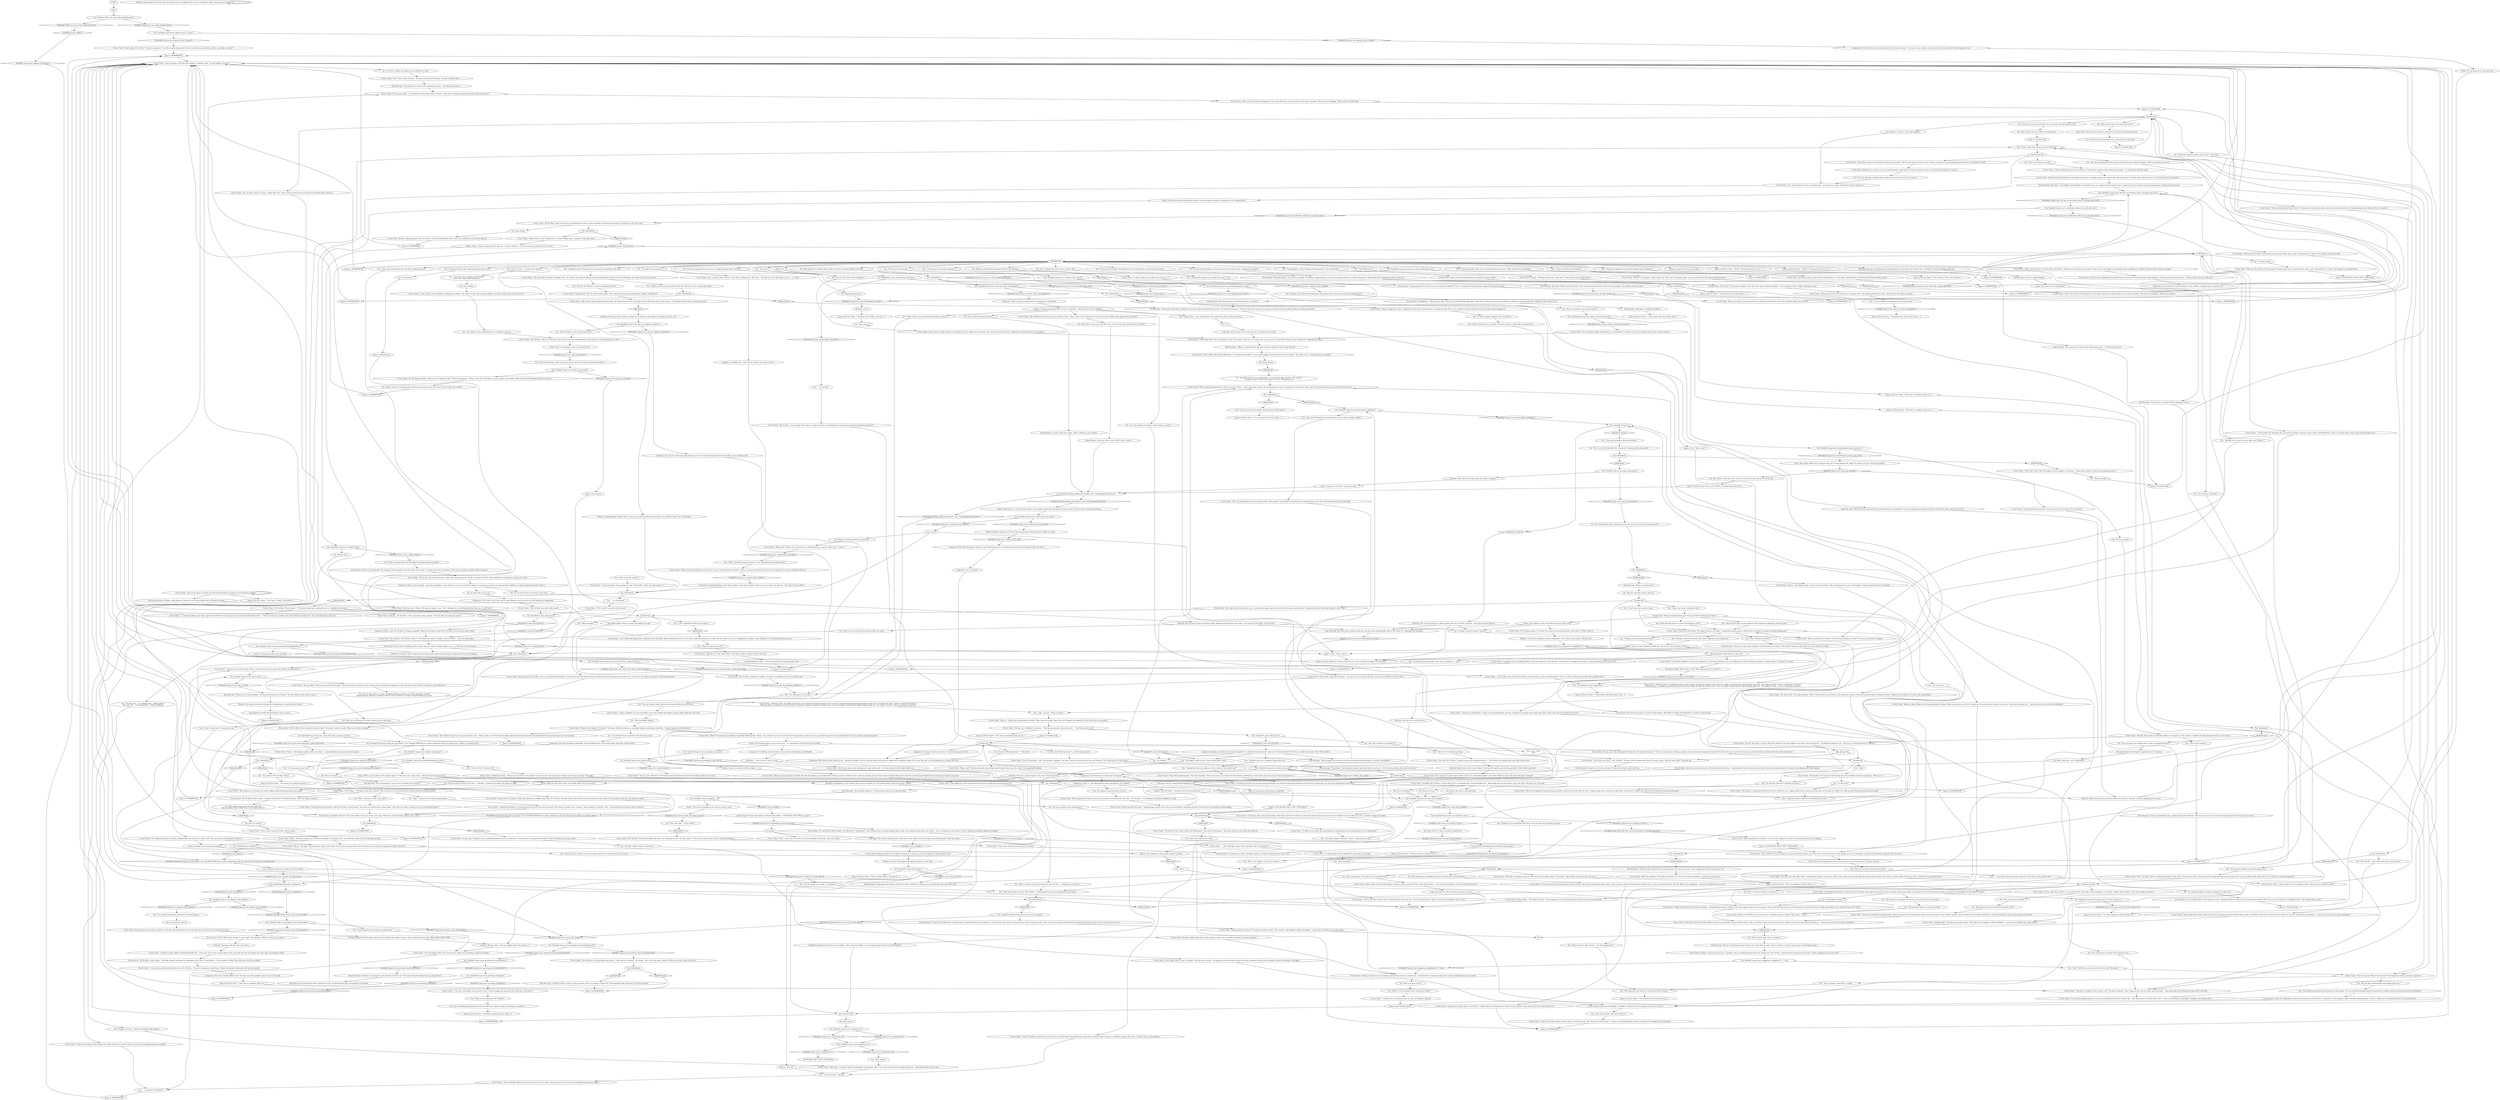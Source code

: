 # CONTAINERYARD / EVRART
# Evrart Claire is the head of the Dockworkers' Union. Wealthy, lazy, smart cat - player.
#
#In this dialogue you can:
#
#* Enlist Evrart's aid to get the body down (he asks measurehead to do it).
#* Get bent and earn a daily income by doing so (corrupt cop).
#* Find out about the neighbourhood.
# ==================================================
digraph G {
	  0 [label="START"];
	  1 [label="input"];
	  2 [label="Evrart Claire: \"'Found god knows where'?\" The big man exhales loudly. \"That *Acele* is the daughter of Mico the Kebab -- a man who once killed a guy with a kebab.\""];
	  3 [label="Evrart Claire: \"I trust you, like I trust all my friends. And I know you'll never talk to me about this again, because you don't want to *wound* me. So do what you want -- and let's change the subject.\""];
	  4 [label="Rhetoric: Yes, but you'll *owe* him for it."];
	  5 [label="Untitled hub"];
	  6 [label="Logic: And safer, too. You never know who you can trust."];
	  7 [label="Evrart Claire: \"Oooooookay!\" He swings his fist through the air and shakes his head in agreeance. \"Hell yes, it is.\""];
	  8 [label="You: IsKimHere()"];
	  9 [label="IsKimHere()", shape=diamond];
	  10 [label="!(IsKimHere())", shape=diamond];
	  11 [label="You: \"So you've been listening to our conversations all the time?\""];
	  12 [label="You: \"But she told me a beautiful story about the discovery of the Insulinde.\""];
	  13 [label="Jump to: [Untitled hub]"];
	  14 [label="You: \"Nothing can stop an innovative mind.\""];
	  15 [label="Evrart Claire: \"Harry, it's beginning to dawn on me that you're a real fascist. A mega-fascist who imagines mega rich light-bending fascists. I love it! Thank you for sharing this facet of yourself with me.\""];
	  16 [label="You: \"Evrart, about the weasel...\""];
	  17 [label="You: Damn, this chair is uncomfortable..."];
	  18 [label="Evrart Claire: \"Indeed.\" He turns back to you. \"I'm glad to see you making headway with your endeavours, Mr. Du Bois. I look forward to seeing the end result. Is there anything else on your mind?\""];
	  19 [label="Evrart Claire: \"Anyway, I'm glad to see you making such headway with your endeavours. I look forward to seeing the end result. Is there anything else on your mind?\""];
	  20 [label="Composure: What is this *Mr. Du Bois* he keeps repeating? *What* is he trying to pull here? You need to cool the fuck down, CHILL."];
	  21 [label="Evrart Claire: \"Mr. Du Bois... Mr. Du Bois! Harry!!!\" The large man snaps his fingers, but to no effect -- you're in some stupor."];
	  22 [label="You: Variable[\"cargo.evrart_stubbornly_refused_to_sit_all_yhe_way\"]"];
	  23 [label="Variable[\"cargo.evrart_stubbornly_refused_to_sit_all_yhe_way\"]", shape=diamond];
	  24 [label="!(Variable[\"cargo.evrart_stubbornly_refused_to_sit_all_yhe_way\"])", shape=diamond];
	  25 [label="You: IsKimHere()"];
	  26 [label="IsKimHere()", shape=diamond];
	  27 [label="!(IsKimHere())", shape=diamond];
	  28 [label="Authority: He's trying to throw you off your game with this *Du Bois* nonsense -- don't give him the pleasure."];
	  29 [label="You: \"Evrart, I'm going to leave now, but we might talk again later.\" [Leave.]"];
	  30 [label="Evrart Claire: \"Are you alright, Harry? You seem anxious. Don't be. Everything's going to be alright.\""];
	  31 [label="Evrart Claire: \"Are you alright, Harry? You say you got this, but you seem a little *anxious* to me. Don't be. Everything's going to be alright.\""];
	  32 [label="Jump to: [pre-redcheck HUB]"];
	  33 [label="You: \"Oops... maybe this isn't entirely appropriate...\""];
	  34 [label="Jump to: [EVRARTHUB]"];
	  35 [label="Evrart Claire: \"What an odd demonstration of... huh, you got me, Harry... I don't even know *what*. As entertaining as it was, I'm afraid we're wasting our time, and I'm an extremely busy man, as I'm sure you are too.\""];
	  36 [label="Evrart Claire: \"It's wonderful that you've stolen a membership card, but this is a *key card*. You can't get out of the harbour without it.\""];
	  37 [label="You: Variable[\"cargo.evrart_altgreet_joyce_is_gone\"]"];
	  38 [label="Variable[\"cargo.evrart_altgreet_joyce_is_gone\"]", shape=diamond];
	  39 [label="!(Variable[\"cargo.evrart_altgreet_joyce_is_gone\"])", shape=diamond];
	  40 [label="stay_strong"];
	  41 [label="You: IsKimHere()"];
	  42 [label="IsKimHere()", shape=diamond];
	  43 [label="!(IsKimHere())", shape=diamond];
	  44 [label="Inland Empire: Forget about that. What's with this Du Bois stuff? You're getting some seriously bad vibes from that name..."];
	  45 [label="You: \"It turns out the strikers are being served an alcoholic brew. I made it even stronger.\""];
	  46 [label="Evrart Claire: \"I got it, Harry! It was Radogost. Radogost the Kebab.\" He smiles smugly. \"But enough of Kojkos and kebabs. What else can I do for you?\""];
	  47 [label="Evrart Claire: \"Mr. Du Bois, a pleasure as always.\" He grins as if nothing in the world bothers him."];
	  48 [label="Evrart Claire: \"You've hurt me, Harry -- me! A friend!\" The man rubs his temple and closes his eyes, in pain. \"But you know what?\" He perks up."];
	  49 [label="You: \"Let's get straight to business. There's been a murder.\""];
	  50 [label="Suggestion: Try it on Evrart!"];
	  51 [label="You: \"Okay.\""];
	  52 [label="Evrart Claire: \"Now there's a whole lot of work to do! For me *and* for you. I suppose there was a reason you came here, so let's get to it. What can I help my best friend and comrade with today?\""];
	  53 [label="You: \"What message?\""];
	  54 [label="You: \"She has this sentimentality and longing about her...\""];
	  55 [label="You: \"Slime like him? Must've oozed in through the cracks.\""];
	  56 [label="Rhetoric: It's business etiquette to take compliments even if they aren't sincere. Like this one."];
	  57 [label="Jump to: [EVRARTHUB]"];
	  58 [label="You: Variable[\"cargo.evrart_composure_rc\"]"];
	  59 [label="Variable[\"cargo.evrart_composure_rc\"]", shape=diamond];
	  60 [label="!(Variable[\"cargo.evrart_composure_rc\"])", shape=diamond];
	  61 [label="You: \"I'd rather stand.\""];
	  62 [label="You: IsKimHere()"];
	  63 [label="IsKimHere()", shape=diamond];
	  64 [label="!(IsKimHere())", shape=diamond];
	  65 [label="Inland Empire: Fuck love! This is your *GUN*, this is serious."];
	  66 [label="Inland Empire: Oh god, why didn't you think of this before -- COPS HAVE GUNS! Where's yours?!"];
	  67 [label="You: \"Well... look at it! I mean, cool, right?\""];
	  68 [label="Evrart Claire: \"A deceased security guard's uniform? Oh yeah, in the extreme.\" He covers his mouth with a sweaty hand. \"Now how can I help a cool guy such as yourself today, Harry?\""];
	  69 [label="Jump to: [Evrart Claire: \"\"I don't know what that means, Harr...\"]"];
	  70 [label="Evrart Claire: \"I rarely do, Harry. I have people for that.\" He chuckles. \"Now, you were saying...?\""];
	  71 [label="You: \"Are you using some random kids to start an amphetamine lab?\""];
	  72 [label="Kim Kitsuragi: The lieutenant tilts his head but makes no comment."];
	  73 [label="Authority: Oh, I bet he's still fuming internally due to your *no-sitting* escapades. He doesn't like to lose a battle of will."];
	  74 [label="You: Give him *The Expression* -- *Click-click*."];
	  75 [label="You: Give him *The Expression* -- and the finger pistols!"];
	  76 [label="Evrart Claire: You cross your legs and yawn. The fat man does the same -- sinking deeper into his chair than one would think is physically possible. He seems to be enjoying your little display."];
	  77 [label="Kim Kitsuragi: \"None taken,\" the lieutenant quickly replies and then turns to you: \"Did we have anything else to do here, Harry?\""];
	  78 [label="You: \"I don't understand. What do you mean?\""];
	  79 [label="You: \"My thoughts exactly.\""];
	  80 [label="You: \"Kim, tell him he was there.\""];
	  81 [label="Evrart Claire: \"Tell me, was it difficult to convince...\" The big man pauses to tap on his chin. \"... The Pigs to give it up?\""];
	  82 [label="Evrart Claire: \"Ah yes, I was informed.\" He clasps his hands together and rests them on his desk. \"It seems to be a big undertaking. What are you hoping to achieve with it exactly?\""];
	  83 [label="You: Don't panic."];
	  84 [label="You: Variable[\"cargo.evrart_composure_rc\"]"];
	  85 [label="Variable[\"cargo.evrart_composure_rc\"]", shape=diamond];
	  86 [label="!(Variable[\"cargo.evrart_composure_rc\"])", shape=diamond];
	  87 [label="Evrart Claire: \"Have a good day, Mr. Du Bois, I'm sure I'll be seeing you around.\" He waves and returns to typing."];
	  88 [label="Evrart Claire: The one good eye of this man feels you up without even flickering. The other -- his lazy eye -- is constantly moving like a goldfish in a tank."];
	  89 [label="Jump to: [I'M FALLING AND I CAN'T TURN BACK]"];
	  90 [label="You: Try to wink back."];
	  91 [label="You: Remain serious."];
	  92 [label="Evrart Claire: \"Is there anything you'd like to say to me, or...?\""];
	  93 [label="You: Variable[\"whirling.necktie_personified\"]  and  CheckEquipped(\"neck_tie\")"];
	  94 [label="Variable[\"whirling.necktie_personified\"]  and  CheckEquipped(\"neck_tie\")", shape=diamond];
	  95 [label="!(Variable[\"whirling.necktie_personified\"]  and  CheckEquipped(\"neck_tie\"))", shape=diamond];
	  96 [label="You: \"Let's drop the funny stuff. I'm trying to make contact with my revolutionary brethren.\""];
	  97 [label="Logic: That's a non sequitur if you've ever heard one!"];
	  98 [label="pre-redcheck HUB"];
	  99 [label="Jump to: [evrartgun]"];
	  100 [label="Evrart Claire: \"Eeeh... why the hell not?\" He chuckles merrily. \"Now, how can I help you today?\""];
	  101 [label="You: IsKimHere()"];
	  102 [label="IsKimHere()", shape=diamond];
	  103 [label="!(IsKimHere())", shape=diamond];
	  104 [label="Kim Kitsuragi: \"I think we'd like to ask you a few questions. Don't you think so, detective?\" The lieutenant looks quite fed up with the situation."];
	  105 [label="You: Variable[\"cargo.evrart_altgreet_all_tasks_done\"]"];
	  106 [label="Variable[\"cargo.evrart_altgreet_all_tasks_done\"]", shape=diamond];
	  107 [label="!(Variable[\"cargo.evrart_altgreet_all_tasks_done\"])", shape=diamond];
	  108 [label="You: \"I want to talk about the hanging.\""];
	  109 [label="You: \"It turns out the strikers were being served an alcoholic brew. I stopped this madness.\""];
	  110 [label="Evrart Claire: \"To tell you the truth, I'm actually quite interested to see how this whole thing between you and Titus is gonna play out. You guys really deserve each other.\""];
	  111 [label="Evrart Claire: \"Amphetamine lab?\" He seems taken aback. \"That sound very immoral and debauched. Frankly a health risk.\""];
	  112 [label="Evrart Claire: \"But what do I know about kids these days, the music they listen to, the drugs they do while they listen to that music...\" He shakes his head with a melancholy smile."];
	  113 [label="You: \"Mico the Kebab? Really?\""];
	  114 [label="Evrart Claire: \"Maybe it was Bogowir? Or Jakub?\" He stares off into the distance, seemingly trying to remember something. \"I think it might have been Konrad...\""];
	  115 [label="Jump to: [Evrart Claire: \"\"Oh, of course. That's your main th...\"]"];
	  116 [label="You: Variable[\"cargo.evrart_just_stood_there_like_a_giant_oak_tree\"]"];
	  117 [label="Variable[\"cargo.evrart_just_stood_there_like_a_giant_oak_tree\"]", shape=diamond];
	  118 [label="!(Variable[\"cargo.evrart_just_stood_there_like_a_giant_oak_tree\"])", shape=diamond];
	  119 [label="You: Variable[\"cargo.evrart_succumbed_to_fear\"]"];
	  120 [label="Variable[\"cargo.evrart_succumbed_to_fear\"]", shape=diamond];
	  121 [label="!(Variable[\"cargo.evrart_succumbed_to_fear\"])", shape=diamond];
	  122 [label="Jump to: [EVRARTHUB]"];
	  123 [label="You: \"I am.\" (Lie.)\n\"I am.\""];
	  124 [label="Jump to: [EVRARTHUB]"];
	  125 [label="You: \"So what now?\""];
	  126 [label="Evrart Claire: \"Now we let bygones be bygones because there's work to do. For me *and* for you. I suppose there was a reason you came here, so let's have it! What can I help my best friend and comrade with today?\""];
	  127 [label="Evrart Claire: \"I bet it did, I bet it did.\" He laughs, but his laughter is void of joy. \"I guess what matters is that my message got across.\""];
	  128 [label="You: \"So this was your plan all along. For me to relay this information to her.\""];
	  129 [label="Jump to: [Untitled hub]"];
	  130 [label="Jump to: [Untitled hub]"];
	  131 [label="Evrart Claire: \"Only difference is the Union doesn't have to lose 2,000 men to machine gun fire.\""];
	  132 [label="You: \"You know, some of him *may* have been a figment of my imagination.\""];
	  133 [label="Evrart Claire: \"You're a fucking idiot, Harry. I love it! Thank you for sharing this deep, idiotic part of yourself with me. A hallucinating market liberal. I love it. So poetic.\""];
	  134 [label="Jump to: [EVRARTHUB]"];
	  135 [label="You: Variable[\"tc.name_full_harrier\"]"];
	  136 [label="Variable[\"tc.name_full_harrier\"]", shape=diamond];
	  137 [label="!(Variable[\"tc.name_full_harrier\"])", shape=diamond];
	  138 [label="Evrart Claire: \"Why, thank you, it's always nice when a fellow professional appreciates your work.\""];
	  139 [label="You: \"Could you help me get a dead body down from a tree?\""];
	  140 [label="Evrart Claire: \"Very well, Mr. Du Bois. I respect a man with strong convictions...\" As he nods, his multiple chins move like ocean waves."];
	  141 [label="Evrart Claire: \"Mr. Du Bois! I take it you have reconsidered your stance on the etiquette of verbal communication?\" He points to the *tiny* chair."];
	  142 [label="You: Leave without comment. [Leave.]"];
	  143 [label="You: So what. Men can cry too."];
	  144 [label="Evrart Claire: \"See you soon, débardeur!\" The big man raises his hand in farewell. \"Just kidding. But not too much.\""];
	  145 [label="Jump to: [EVRARTHUB]"];
	  146 [label="You: \"I'm melting...\""];
	  147 [label="You: \"First, you can call me Harry, because that's my name.\""];
	  148 [label="You: Variable[\"tc.harry\"]"];
	  149 [label="Variable[\"tc.harry\"]", shape=diamond];
	  150 [label="!(Variable[\"tc.harry\"])", shape=diamond];
	  151 [label="You: IsKimHere()"];
	  152 [label="IsKimHere()", shape=diamond];
	  153 [label="!(IsKimHere())", shape=diamond];
	  154 [label="Jump to: [Evrart Claire: \"\"A fantastic change of heart, Harry...\"]"];
	  155 [label="Evrart Claire: \"Harry, you smooth-talking son of a bitch,\" he says with the fondest of smiles. \"Time is a precious resource and I don't have enough of it to count containers with you.\""];
	  156 [label="Jump to: [EVRARTHUB]"];
	  157 [label="Perception (Sight): Wow, that's 25 reál! That's good money. You *need* it."];
	  158 [label="Conceptualization: Hmm... it *was* interesting. No arguing against that."];
	  159 [label="Evrart Claire: \"That this is a takeover, that I want a war?\" He nods, forcefully. \"God, I hope you also told her about the drug trade... They absolutely hate getting their hands dirty with that.\""];
	  160 [label="Evrart Claire: \"Hell no!\" he exclaims. \"They'd fuck it up. They can't do anything right. I mean my *real* boys. My special task force boys.\""];
	  161 [label="Evrart Claire: \"Of course she did. Rich people have the best stories. About all the interesting things they've done and seen, all the beautiful places they've been to. It's just sentimentalism. She can afford to be sentimental -- and she can afford to lose as well.\""];
	  162 [label="Evrart Claire: \"I can see that, Harry.\" He studies your face. \"Alcohol has left its marks, but you're doing better than when I first saw you. Rich-man is shitting himself -- the working class, sober!\""];
	  163 [label="Untitled hub (02)"];
	  164 [label="Kim Kitsuragi: \"There was a guy in the container,\" the lieutenant says slowly. \"But he didn't bend any light. That was in the detective's head.\""];
	  165 [label="Evrart Claire: \"Honestly, guys, we might be moving a spot of drugs through this harbour, but I won't be caught transporting the light-bending mega-rich.\" He shakes his head. \"I have a reputation to protect.\"\n\"Honestly, guys, we might be moving all kinds of suspicious things through this harbour, but I won't be caught transporting the light-bending mega-rich.\" He shakes his head. \"I have a reputation to protect.\"
"];
	  166 [label="You: \"Yes, the transportation of the mega rich should be more tightly regulated. Didn't seem like he was safe.\""];
	  167 [label="Evrart Claire: He bursts out laughing. \"I shudder to think what you're going to tell me next, Harry.\""];
	  168 [label="Evrart Claire: \"*Mr. Du Bois*, you don't look so good...\""];
	  169 [label="You: \"I'm giving the ordinary folk a hero they can believe in -- *me*.\""];
	  170 [label="Evrart Claire: He grins slightly wider than usual, pleased to know that you follow the rules of business etiquette."];
	  171 [label="Savoir Faire: Smooth-talking? Is that what it takes to open that container? Don't you worry, Savvy has got this -- they *have* to let a VIP in."];
	  172 [label="You: \"Actually, I'm in a bit of a hurry right now.\" [Leave.]"];
	  173 [label="E-PRE HUB"];
	  174 [label="Evrart Claire: \"Have it your way, Mr. Du Bois. You'll be back...\""];
	  175 [label="Evrart Claire: At first, nothing happens. His face wears a wide and self-satisfied smile. Every now and then, he smacks his big lips."];
	  176 [label="You: \"I met a girl named Acele who said she's working with you.\""];
	  177 [label="Jump to: [Evrart Claire: \"\"Are you alright, Harry? You seem a...\"]"];
	  178 [label="Logic: To hell with love! This is your *GUN*, it's pretty bad if you lost it..."];
	  179 [label="Evrart Claire: \"Stealing the clothes of a security guard who'd only just died of old age?\" He seems to ponder it for a moment. \"Well, maybe not *entirely*. But -- you had business to discuss with me, Harry?\""];
	  180 [label="Evrart Claire: \"Now, what can Evrart Claire do for you today?\""];
	  181 [label="You: Variable[\"cargo.evrart_volition_lets_you_stand\"]"];
	  182 [label="Variable[\"cargo.evrart_volition_lets_you_stand\"]", shape=diamond];
	  183 [label="!(Variable[\"cargo.evrart_volition_lets_you_stand\"])", shape=diamond];
	  184 [label="You: CheckEquipped(\"jacket_carabineer\")"];
	  185 [label="CheckEquipped(\"jacket_carabineer\")", shape=diamond];
	  186 [label="!(CheckEquipped(\"jacket_carabineer\"))", shape=diamond];
	  187 [label="Jump to: [Evrart Claire: \"\"Of course, let us dispatch with th...\"]"];
	  188 [label="You: \"Did you also tell her to start the amphetamine lab?\""];
	  189 [label="Evrart Claire: \"A nightclub...\" He taps on his chin. \"Harry, I'm an old fashioned guy. After work I like to listen to some rock and roll music and have a non-alcoholic lager. Nightclubs don't interest me.\""];
	  190 [label="Pain Threshold: And gets over it in two seconds? Seems like it didn't really hurt him."];
	  191 [label="Rhetoric: He's hiding his real reaction beneath courtesy."];
	  192 [label="You: \"So what the fuck now?\" (Spread your arms.)"];
	  193 [label="Evrart Claire: \"You can kill a million people, but if you do something the *po-lice* doesn't like... well, then you're out of the yacht-club.\" A vein on his forehead is pulsating. \"Goodbye, you inhuman fuck...\""];
	  194 [label="Untitled hub"];
	  195 [label="Logic: Oh my god, you've been played!"];
	  196 [label="Evrart Claire: \"Heh,\" He chuckles. \"Just look at the three of us. The three careless boiadeiros. Good times, good times...\""];
	  197 [label="You: \"He must have been in the container when someone accidentally closed the door.\""];
	  198 [label="Evrart Claire: \"Damn it to hell, Harry!\" He slams his fist on the table. \"I specifically told my guys to check all the containers for mega rich light-bending guys.\""];
	  199 [label="You: \"Thanks for letting me play a part, Evrart.\" (Proceed.)"];
	  200 [label="Volition: A typical power play. Wait for him to speak first -- show him you've got a backbone."];
	  201 [label="You: \"No, it's cool.\" (You've got integrity.)"];
	  202 [label="Drama: With a grin he points to the cheque again. It's like you're on a game show... *At least* don't thank him for it."];
	  203 [label="You: No, I'm *not* about to cry! (Try to stay cool.)"];
	  204 [label="Composure: You *want* to cry? God, you're weak. Whatever you do, don't cry. He'll think you're disgusting."];
	  205 [label="You: \"I'm looking for a cell of underground communists. Can you help me?\""];
	  206 [label="Evrart Claire: His slug-like lips move, but all you hear is an echo: lost gun, lost gun, lost gun..."];
	  207 [label="Logic: Okay, police officers have weapons they use to shoot people with, right? It's gotta be on you. Check your pockets."];
	  208 [label="You: This doesn't worry me at all. I don't care if I lost my gun and the love of my life."];
	  209 [label="Evrart Claire: \"From where I'm sitting, it looks more like you've robbed a dead man, Mr. Du Bois.\" He leans back. \"But as this matter is far below my pay grade, I'm just going to ask: how can I help you today?\""];
	  210 [label="Composure: Maybe you could use your hands somehow? In a kind of throwing motion? Like you're *throwing* that Mr. Du Bois act right back at him. *He's* Mr. Du Bois!"];
	  211 [label="You: \"This is a würm's lair and we both know why I'm here -- to help grow your hoard.\""];
	  212 [label="You: Remain standing and don't go anywhere."];
	  213 [label="You: Variable[\"TASK.solve_the_strike_deadlock_done\"]"];
	  214 [label="Variable[\"TASK.solve_the_strike_deadlock_done\"]", shape=diamond];
	  215 [label="!(Variable[\"TASK.solve_the_strike_deadlock_done\"])", shape=diamond];
	  216 [label="You: Variable[\"cargo.evrart_altgreet_rene_uniform\"]"];
	  217 [label="Variable[\"cargo.evrart_altgreet_rene_uniform\"]", shape=diamond];
	  218 [label="!(Variable[\"cargo.evrart_altgreet_rene_uniform\"])", shape=diamond];
	  219 [label="You: Variable[\"cargo.evrart_greeting_everyworkerforhimself\"]"];
	  220 [label="Variable[\"cargo.evrart_greeting_everyworkerforhimself\"]", shape=diamond];
	  221 [label="!(Variable[\"cargo.evrart_greeting_everyworkerforhimself\"])", shape=diamond];
	  222 [label="You: Variable[\"cargo.evrart_greeting_everyworkerwhite\"]"];
	  223 [label="Variable[\"cargo.evrart_greeting_everyworkerwhite\"]", shape=diamond];
	  224 [label="!(Variable[\"cargo.evrart_greeting_everyworkerwhite\"])", shape=diamond];
	  225 [label="You: Variable[\"cargo.evrart_greeting_workergod\"]"];
	  226 [label="Variable[\"cargo.evrart_greeting_workergod\"]", shape=diamond];
	  227 [label="!(Variable[\"cargo.evrart_greeting_workergod\"])", shape=diamond];
	  228 [label="You: Variable[\"cargo.evrart_altgreet_chat_with_hardies\"]"];
	  229 [label="Variable[\"cargo.evrart_altgreet_chat_with_hardies\"]", shape=diamond];
	  230 [label="!(Variable[\"cargo.evrart_altgreet_chat_with_hardies\"])", shape=diamond];
	  231 [label="You: \"Anodic music? Liven up the place? Yes, that checks out. Let's change the subject.\""];
	  232 [label="Endurance: Yet he's unperturbed. Holding his own."];
	  233 [label="Composure: Good. Now lean in with some *corruption*."];
	  234 [label="Drama: The reaction appears to be sincere, but... it's impossible to tell with this guy, honestly."];
	  235 [label="You: (Lie.) \"I opened the door to your weasel's den.\""];
	  236 [label="You: \"I may have changed my mind about getting those signatures.\""];
	  237 [label="Inland Empire: You get a sinking feeling..."];
	  238 [label="You: \"What message?\""];
	  239 [label="You: IsKimHere()"];
	  240 [label="IsKimHere()", shape=diamond];
	  241 [label="!(IsKimHere())", shape=diamond];
	  242 [label="You: \"I've actually walked the path of sobriety for a while now.\""];
	  243 [label="Evrart Claire: \"My, my...\" He lets out an appreciative whistle. \"She's quite the looker, Harry. You can't imagine how pleased I am the two of you are reunited.\""];
	  244 [label="Evrart Claire: \"I told you she was a piece of work, Harry.\" He nods gravely. \"But I knew you could handle it. I know my special policeman. Anyway, I'm glad you're alright and armed again.\""];
	  245 [label="Jump to: [You: \"Take a seat.\"]"];
	  246 [label="Evrart Claire: \"In any case, I'm glad to see you making headway with your endeavours. I look forward to seeing the end result. Is there anything else on your mind?\""];
	  247 [label="You: \"Actually I was just leaving.\" [Leave.]"];
	  248 [label="Evrart Claire: \"Excellent, Mr. Du Bois, I can see that you're a reasonable man, and reasonable men... Reasonable men can be of great use to one other.\" He gives you a sly wink."];
	  249 [label="You: Take a seat."];
	  250 [label="Esprit de Corps: Whatever he has in store for you, it can't be good, he thinks. I'll do my best."];
	  251 [label="You: Variable[\"tc.gun_missing\"]"];
	  252 [label="Variable[\"tc.gun_missing\"]", shape=diamond];
	  253 [label="!(Variable[\"tc.gun_missing\"])", shape=diamond];
	  254 [label="Drama: That note of contempt in his voice is sincere, sssire."];
	  255 [label="Kim Kitsuragi: \"Officer, we will deal with this later. We don't need Mr. Claire's help with this.\""];
	  256 [label="Evrart Claire: \"Mr. Du Bois! I hear the meeting with Titus was a glowing success.\" His grin widens. \"That's such a relief. Titus can be a handful sometimes.\""];
	  257 [label="Evrart Claire: \"Mr. Du Bois! Every worker is a god, right?\" He chuckles. \"What can I do for you today?\""];
	  258 [label="Evrart Claire: \"I, too, have convictions, one of which is that I will not engage any man who won't face me at *eye level*.\""];
	  259 [label="Reaction Speed: Quick, here's your window! Get yourself together and ask him questions! Police officer questions!"];
	  260 [label="You: Variable[\"cargo.evrart_inland_dubois_badvibes\"]"];
	  261 [label="Variable[\"cargo.evrart_inland_dubois_badvibes\"]", shape=diamond];
	  262 [label="!(Variable[\"cargo.evrart_inland_dubois_badvibes\"])", shape=diamond];
	  263 [label="You: \"Titus sent Elizabeth away and said her services were no longer needed.\""];
	  264 [label="You: \"Never mind the container.\""];
	  265 [label="You: \"This is how I operate.\""];
	  266 [label="Evrart Claire: \"Yes, Harry.\" The big man wriggles in his chair like a giant smiling caterpillar. \"Let's talk about what's *really* important to you.\""];
	  267 [label="You: IsKimHere()"];
	  268 [label="IsKimHere()", shape=diamond];
	  269 [label="!(IsKimHere())", shape=diamond];
	  270 [label="Jump to: [EVRARTHUB]"];
	  271 [label="Endurance: You've just got to grin and bear it. Like a champ. A champ with a rod up his ass!"];
	  272 [label="Authority: Is he?"];
	  273 [label="You: \"It's done. I mailed the signatures you asked me to mail.\""];
	  274 [label="You: \"I'm ready for my gun now.\""];
	  275 [label="Half Light: His jaw is clenched and his quadruple-chin is quivering with hatred. This is *decades* of hatred speaking right now."];
	  276 [label="Jump to: [Evrart Claire: \"\"That this is a takeover, that I wa...\"]"];
	  277 [label="Untitled hub"];
	  278 [label="You: \"It does make sense when you word it like that.\""];
	  279 [label="Evrart Claire: \"Damn, Harry...\" He shakes his head. \"I was hoping that too, but the information I gave you proved too powerful.\""];
	  280 [label="Jump to: [EVRARTHUB]"];
	  281 [label="You: Variable[\"cargo.evrart_volition_titan\"]"];
	  282 [label="Variable[\"cargo.evrart_volition_titan\"]", shape=diamond];
	  283 [label="!(Variable[\"cargo.evrart_volition_titan\"])", shape=diamond];
	  284 [label="You: Remain quiet."];
	  285 [label="Reaction Speed: Who told him it was you?!"];
	  286 [label="Evrart Claire: \"Oh, by the way, I heard you got a rather rude reception from a certain... Lawrence *Garte*. Some people have no manners, it pains me to say.\""];
	  287 [label="You: Variable[\"cargo.evrart_left_the_conversation_before_reaching_main_hub\"]"];
	  288 [label="Variable[\"cargo.evrart_left_the_conversation_before_reaching_main_hub\"]", shape=diamond];
	  289 [label="!(Variable[\"cargo.evrart_left_the_conversation_before_reaching_main_hub\"])", shape=diamond];
	  290 [label="Evrart Claire: \"Welcome, Mr. Du Bois. It's good of you to stop by. Please, have a seat.\" He gestures to a *tiny* chair opposite to his giant desk."];
	  291 [label="Evrart Claire: \"I'd offer you my hand, but unfortunately my health prevents me from getting up. You understand.\""];
	  292 [label="You: Stop. This is getting too weird."];
	  293 [label="Jump to: [cargo.jump_whictecheck_completed]"];
	  294 [label="You: Variable[\"gates.manana_talked_communism_quest\"]"];
	  295 [label="Variable[\"gates.manana_talked_communism_quest\"]", shape=diamond];
	  296 [label="!(Variable[\"gates.manana_talked_communism_quest\"])", shape=diamond];
	  297 [label="You: Variable[\"cargo.evrart_inlandempire_passive_gun_lost\"]"];
	  298 [label="Variable[\"cargo.evrart_inlandempire_passive_gun_lost\"]", shape=diamond];
	  299 [label="!(Variable[\"cargo.evrart_inlandempire_passive_gun_lost\"])", shape=diamond];
	  300 [label="You: Pat your pockets."];
	  301 [label="Evrart Claire: \"It's not like you left it loaded. You didn't lose a *loaded gun*. Local children aren't out there playing with it right now, pointing it into their own mouths... It's in a safe place. I just know it. I have a feeling everything's going to be alright.\""];
	  302 [label="You: \"... a member of the board?\""];
	  303 [label="Jump to: [EVRARTHUB]"];
	  304 [label="You: Keep sliding down the chair like a jello shot.\nKeep standing there, wobbly like a man-shaped jello shot."];
	  305 [label="You: Variable[\"cargo.evrart_greeting_memberoftheboard\"]"];
	  306 [label="Variable[\"cargo.evrart_greeting_memberoftheboard\"]", shape=diamond];
	  307 [label="!(Variable[\"cargo.evrart_greeting_memberoftheboard\"])", shape=diamond];
	  308 [label="Jump to: [cargo.evrart_joyce_hub_reached]"];
	  309 [label="You: Say nothing."];
	  310 [label="You: \"I'm told the Union is involved in the local drug trade.\""];
	  311 [label="You: Sink deep into the folding chair. Smile and cross your hands behind your back."];
	  312 [label="Evrart Claire: \"Ah yes, your side-investigation! Thank you.\" He adjusts his glasses. \"You've got some spirit, clearing up phony drug accusations alongside this murder. I'll talk to the mayor and see if I can get you the key to the city, Harry. Now let's talk real business.\""];
	  313 [label="Jump to: [Evrart Claire: \"\"The golden boy returns once more!...\"]"];
	  314 [label="Evrart Claire: \"Don't worry, Harry. He does.\" He nods towards the lieutenant. \"At least I think he does.\""];
	  315 [label="Evrart Claire: \"I did. I knew the negotiations would go better with police officers telling her horror stories from inside the harbour. It's scarier this way. Turns out it was a magnificent strategy. I never thought it'd so fundamentally fuck her up.\""];
	  316 [label="Savoir Faire: They must have done it while Joyce was busy questioning the locals."];
	  317 [label="You: \"So what's going to happen now?\" (Conclude.)"];
	  318 [label="You: \"But I swore fealty to her. She was my beautiful laede.\""];
	  319 [label="You: \"I don't know how he got in there.\""];
	  320 [label="Evrart Claire: \"I guess you're right, Harry.\" He chuckles. \"I appreciate you coming back to report on your progress. Now, what can Evrart Claire do for you?\""];
	  321 [label="Evrart Claire: \"Please, Mr. Du Bois, let us converse in a civilized manner, as equals. Take a seat -- I insist.\""];
	  322 [label="Evrart Claire: \"Welcome, Mr. Du Bois, Mr. Kitsuragi. It's good of you two to stop by. Please, have a seat.\" He gestures to a *tiny* chair opposite to his giant desk."];
	  323 [label="Evrart Claire: \"I'm Evrart, Evrart Claire, head of the Débardeurs' Union here in Martinaise.\" The man relaxes into his chair and continues:"];
	  324 [label="Jump to: [I'M FALLING AND I CAN'T TURN BACK]"];
	  325 [label="Evrart Claire: \"Wait...\" He leans reaches into his drawer and pulls out a plastic card. \"You need this to get in and out through the gate.\""];
	  326 [label="You: \"... for himself!\""];
	  327 [label="Evrart Claire: \"... and for his fellow man! That's right, Mr. Du Bois! You're turning out to be quite the individualist there...\" The last sentence is spoken more to himself than anybody else. \"So, you had business with me?\""];
	  328 [label="Evrart Claire: \"Mr. Du Bois... Are you okay? Can I get you a glass of water or something? Are you having some kind of medical emergency?\""];
	  329 [label="Rhetoric: Whatever you do, don't ask him about the gun first. You don't want him thinking you're scared."];
	  330 [label="Evrart Claire: \"I prefer my police officers old-fashioned like that... with a gun. You can do so many things with a gun that you can't do without one. Now, what can I help you with?\""];
	  331 [label="You: Stand strong."];
	  332 [label="Volition: It is about a time to stop embarrassing yourself. Questions will help you regain some of your lost dignity."];
	  333 [label="Evrart Claire: For a moment you don't know where to look. It is unbearably humid in the trailer. Beads of sweat slide down the man's forehead."];
	  334 [label="Jump to: [Evrart Claire: \"\"I don't know what that means, Harr...\"]"];
	  335 [label="Evrart Claire: \"Honestly, Harry,\" he says with a chuckle. \"Jamming a wedge between a man and his legal counsel is no small achievement. Sounds like you're handling this like a supercop.\""];
	  336 [label="You: \"No, I'm not.\"\n\"No, I'm not.\" (Lie.)"];
	  337 [label="Composure: The folding chair looks like a torture device. Extremely uncomfortable."];
	  338 [label="Volition: Damn... that's a nasty play. He's got you -- a titan of Volition -- in a fork. Guess you just have to sit or leave."];
	  339 [label="Electrochemistry: Hey, that's 25 reál. That's good money. Think of all the *stuff* you could..."];
	  340 [label="Evrart Claire: The fat man seems to be enjoying your rigor mortis grin -- he shoots one just like it right back at you."];
	  341 [label="Hand/Eye Coordination: Oh fuck, it was loaded... There were two bullets in it. You always keep at least two barrels loaded."];
	  342 [label="Kim Kitsuragi: \"Thank you for understanding,\" the lieutenant looks him in the eye. \"We will continue to do what we must.\""];
	  343 [label="You: \"Hmm...\""];
	  344 [label="You: Variable[\"cargo.evrart_lying_about_the_door_drama_rc\"]"];
	  345 [label="Variable[\"cargo.evrart_lying_about_the_door_drama_rc\"]", shape=diamond];
	  346 [label="!(Variable[\"cargo.evrart_lying_about_the_door_drama_rc\"])", shape=diamond];
	  347 [label="You: \"You *wanted* me to deliver that message to her...\""];
	  348 [label="You: \"What message?\""];
	  349 [label="You: \"How do you know she left?\""];
	  350 [label="You: \"But you did want me to relay info to her?\""];
	  351 [label="Evrart Claire: \"Right on, Harry. What you did was participate in history. When history calls, you *have* to pick up. You had no choice. None of us ever do. A hard disco cop like you -- I knew you weren't one to resist temptation.\""];
	  352 [label="Evrart Claire: \"Fealty-swealty, Harry. You knew something -- something big. And you wanted to see what happens when you tell someone. So you told her. Anyone who's ever been close to power will tell you: inside information is the sweetest thing in the world.\""];
	  353 [label="Evrart Claire: \"Harry, when I need to *tell* people, I might as well do it myself! That's why I like initiative -- and *inspiring* initiative. It's more *natural* that way.\""];
	  354 [label="Jump to: [Evrart Claire: \"\"You fucked up. You waited too long...\"]"];
	  355 [label="You: Variable[\"cargo.savvy_container_door_unlock\"]"];
	  356 [label="Variable[\"cargo.savvy_container_door_unlock\"]", shape=diamond];
	  357 [label="!(Variable[\"cargo.savvy_container_door_unlock\"])", shape=diamond];
	  358 [label="You: Variable[\"cargo.evrart_ptresholdantipassive_chair\"]"];
	  359 [label="Variable[\"cargo.evrart_ptresholdantipassive_chair\"]", shape=diamond];
	  360 [label="!(Variable[\"cargo.evrart_ptresholdantipassive_chair\"])", shape=diamond];
	  361 [label="You: \"Aren't you going to ask me how I got in?\""];
	  362 [label="Esprit de Corps: While Evrart is distracted by your odd behaviour, the lieutenant's eyes are mapping everything around you. The folder, desk, papers on the wall..."];
	  363 [label="You: Don't sit. [Leave.]"];
	  364 [label="You: IsKimHere()"];
	  365 [label="IsKimHere()", shape=diamond];
	  366 [label="!(IsKimHere())", shape=diamond];
	  367 [label="Evrart Claire: \"Please, have a seat.\" He gestures to a *tiny* folding chair -- opposite to his giant desk."];
	  368 [label="You: \"I'm looking into your shady brew.\""];
	  369 [label="Kim Kitsuragi: \"You wanted us to relay all this information to her...\" the lieutenant cuts in."];
	  370 [label="You: Variable[\"cargo.evrart_logic_nonsequitur\"]"];
	  371 [label="Variable[\"cargo.evrart_logic_nonsequitur\"]", shape=diamond];
	  372 [label="!(Variable[\"cargo.evrart_logic_nonsequitur\"])", shape=diamond];
	  373 [label="Rhetoric: That's all you're going to get out of him, it appears."];
	  374 [label="Evrart Claire: \"Sure thing, Harry. We're *all business* now. The answer is still 'no'. I'm a busy man, as you can see. I don't block off time on my schedule for 'underground' types...\""];
	  375 [label="You: Variable[\"cargo.evrart_logic_gun_missing\"]"];
	  376 [label="Variable[\"cargo.evrart_logic_gun_missing\"]", shape=diamond];
	  377 [label="!(Variable[\"cargo.evrart_logic_gun_missing\"])", shape=diamond];
	  378 [label="Evrart Claire: \"So, the ship has sailed... did you see it? I know you did.\" He leans toward you. \"Tell me, what did it look like as it grew smaller and smaller? When that mainsail dropped behind the horizon...\""];
	  379 [label="Evrart Claire: \"That's right, Mr. Du Bois!\" He nods in approval. \"I see the socialist-democratic fervour now burns in your heart too. How can I help you today?\""];
	  380 [label="Jump to: [EVRARTHUB]"];
	  381 [label="Evrart Claire: \"Excellent, *Harry*.\" The smile widens. \"Of course, that's your name. What else could it be? Now, please, have a seat.\""];
	  382 [label="You: \"Oh yeah, man -- I'm fucking great...\" (Keep sliding.)\n\"Oh yeah, man -- I'm fucking great...\" (Keep wobbling.)"];
	  383 [label="Kim Kitsuragi: \"Okay, enough! We are here to ask you some questions pertaining to a murder investigation.\""];
	  384 [label="You: \"Can we go over a few details concerning the murder again?\""];
	  385 [label="Jump to: [cargo.evrart_lost_gun_asked]"];
	  386 [label="You: \"She was trying to help Titus, but the man just didn't want to listen.\""];
	  387 [label="You: IsKimHere()"];
	  388 [label="IsKimHere()", shape=diamond];
	  389 [label="!(IsKimHere())", shape=diamond];
	  390 [label="Evrart Claire: \"'Random kids'?\" The big man exhales loudly. \"That there is the daughter of Mico the Kebab -- a man who once killed a guy with a kebab.\""];
	  391 [label="Perception (Sight): Grotesquely magnified by his +6 glasses."];
	  392 [label="Evrart Claire: The fat man does the same -- sinking deeper into his chair than one would think is physically possible. He seems to be enjoying your little display."];
	  393 [label="You: IsKimHere()"];
	  394 [label="IsKimHere()", shape=diamond];
	  395 [label="!(IsKimHere())", shape=diamond];
	  396 [label="You: Variable[\"cargo.evrart_told_him_about_investigation\"]"];
	  397 [label="Variable[\"cargo.evrart_told_him_about_investigation\"]", shape=diamond];
	  398 [label="!(Variable[\"cargo.evrart_told_him_about_investigation\"])", shape=diamond];
	  399 [label="You: IsKimHere()"];
	  400 [label="IsKimHere()", shape=diamond];
	  401 [label="!(IsKimHere())", shape=diamond];
	  402 [label="Evrart Claire: \"Harry, you made a conscious decision to relay that information to her. You could have kept it for yourself.\""];
	  403 [label="Evrart Claire: \"She's not insane. What did she tell you?\" His expression betrays extreme scepticism."];
	  404 [label="Untitled hub"];
	  405 [label="Evrart Claire: \"You're right, Harry. I *am* a socialist.\" His face turns serious. \"I'm going to catch the mega rich guy inside the container and harvest his energy to power the harbour's fog lights.\""];
	  406 [label="Kim Kitsuragi: \"We are,\" the lieutenant says firmly as he meets Evrart's gaze. \"And we will do our best to ensure that's what happens here.\""];
	  407 [label="Jump to: [EVRARTHUB]"];
	  408 [label="You: \"Wait, you know Garte?\""];
	  409 [label="You: \"Thanks for your hospitality. Feel free to visit me down at the station any time.\""];
	  410 [label="You: Say nothing. Look him dead in the eye."];
	  411 [label="Evrart Claire: \"Mr. Du Bois! I hope time is on your side this time... Please, take a seat!\" He gestures to the *miniscule* folding chair opposite his huge desk."];
	  412 [label="Evrart Claire: \"Have a good day, Mr. Du Bois, I'm sure I'll be seeing you around.\" He waves and returns to his typing."];
	  413 [label="Inland Empire: It's gone. Your gun is gone. There's nothing in your pockets."];
	  414 [label="Evrart Claire: \"My dear Harry, there are literally millions of containers in this harbour. I couldn't possibly remember what's in all of them.\""];
	  415 [label="Evrart Claire: \"I wouldn't be so sure about that,\" he says, as though to himself."];
	  416 [label="Evrart Claire: \"Mr. Du Bois! The word in Martinaise is *a certain police officer* is once again happily reunited with his service weapon.\" He winks at you. \"Congratulations, my friend!\""];
	  417 [label="You: \"I'm honouring a great man.\""];
	  418 [label="Evrart Claire: \"Mr. Du Bois! Every worker -- member of the board!\" He smiles merrily. \"How can I help you today?\""];
	  419 [label="Jump to: [EVRARTHUB]"];
	  420 [label="Evrart Claire: \"I see you are an extremely stubborn man, Mr. Du Bois... That ain't necessarily a bad thing.\" Finally, the big man looks you in the eye and speaks."];
	  421 [label="Evrart Claire: \"I do want you to feel at home, Harry, truly. But you'll have to excuse the humble accommodations.\""];
	  422 [label="Jump to: [IsKimHere()]"];
	  423 [label="You: \"No comment.\""];
	  424 [label="You: Variable[\"cargo.evrart_perception_sixty_real\"]"];
	  425 [label="Variable[\"cargo.evrart_perception_sixty_real\"]", shape=diamond];
	  426 [label="!(Variable[\"cargo.evrart_perception_sixty_real\"])", shape=diamond];
	  427 [label="You: Variable[\"cargo.evrart_exited_once\"]"];
	  428 [label="Variable[\"cargo.evrart_exited_once\"]", shape=diamond];
	  429 [label="!(Variable[\"cargo.evrart_exited_once\"])", shape=diamond];
	  430 [label="Volition: And you've already lost for so long."];
	  431 [label="Untitled hub"];
	  432 [label="Kim Kitsuragi: \"You wanted us to relay all this information to her...\""];
	  433 [label="Kim Kitsuragi: \"You wanted us to relay all this information to her...\" the lieutenant cuts in."];
	  434 [label="Evrart Claire: \"Harry...\" He exhales slowly. \"I can't see into the future. We are all playing *by ear* on this planet. I had no idea she'd react so strongly.\""];
	  435 [label="You: \"Now I know why you've been so forthcoming.\""];
	  436 [label="Evrart Claire: \"Yes, of course, Harry,\" he says, smiling like a fox. \"That's why you went to her and relayed every little thing I told you.\""];
	  437 [label="Evrart Claire: \"Mega rich light-bending guy? Oh my god! How did that get in there?\""];
	  438 [label="Evrart Claire: \"Honestly, Harry, we might be moving a spot of drugs through this harbour, but I won't be caught transporting the light-bending mega-rich.\" He shakes his head. \"I have a reputation to protect.\"\n\"Honestly, Harry, we might be moving all kinds of suspicious things through this harbour, but I won't be caught transporting the light-bending mega-rich.\" He shakes his head. \"I have a reputation to protect.\"
"];
	  439 [label="Volition: You're no titan of Volition, buddy. He's got you in a fork. Sit down or leave."];
	  440 [label="You: \"Have you heard about the horseback monument being renovated?\""];
	  441 [label="You: DamageEndurance(1)"];
	  442 [label="Evrart Claire: \"Mr. Du Bois, a pleasure as always -- you don't have to sit down this time, since you've already sat on that chair.\""];
	  443 [label="Evrart Claire: \"...Mr. Du Bois, how nice that you found a moment to pay a visit to the Débardeurs' Union. I'm Evrart Claire, head of this little operation here.\""];
	  444 [label="You: \"I would appreciate any help you could provide.\""];
	  445 [label="Evrart Claire: \"Here -- you're one of us now. A real red and white Union man. Take care, Harry.\""];
	  446 [label="Evrart Claire: \"Mr. Du Bois, really. Do I look like a man who has time for *underground* communists? I'm as aboveground as it gets!\""];
	  447 [label="Evrart Claire: \"Funny...\" The big man lets out a lazy yawn. \"That doesn't ring any bells, Harry.\""];
	  448 [label="Evrart Claire: \"I know *everything*, Harry. Right now I know that you're worried. Don't be worried. Everything's going to be alright.\""];
	  449 [label="You: \"... is an organ in the great state organism of war! Also, looks just like *me*.\""];
	  450 [label="Evrart Claire: \"Hahaha... Mr. Du Bois...\" His amusement seems genuine. \"So be it! How can I help you today?\""];
	  451 [label="Evrart Claire: \"*Mr. Du Bois*, you don't look so good...\""];
	  452 [label="Authority: He's trying to throw you off your game, thinking you don't know your name -- but you do! So the joke's on him, ha ha!"];
	  453 [label="You: \"A few more questions about the harbour.\""];
	  454 [label="Evrart Claire: \"Well, you know how it is, Harry. Kids will be kids.\" He glances at the photo on his desk. \"At her age, me and Edgar were getting drunk, sneaking out at night, throwing rocks at motor carriages...\""];
	  455 [label="Evrart Claire: \"You've got a lotta spirit, clearing up the drug problem alongside this murder.\" He adjusts his glasses. \"I'll talk to the mayor and see if I can get you the key to the city, Harry. Now let's talk real business.\""];
	  456 [label="Composure: With a mixture of expectation and impatience, well bottled."];
	  457 [label="Volition: You did it! This might help against whatever comes next..."];
	  458 [label="Composure: His tone is totally different now. The jolly man of the people is gone and so is the smile."];
	  459 [label="Evrart Claire: \"It's okay, Harry. I'm just thankful you delivered my message.\""];
	  460 [label="Evrart Claire: \"Harry, I bugged her cabin. I bugged her whole boat. I had cameras surveying her boat. Hell I even wanted to bug that thermal cup, but my boys advised against it.\""];
	  461 [label="You: \"She told me she's over-radiated from pale transit.\""];
	  462 [label="You: \"That's actually... good advice. I might.\""];
	  463 [label="Evrart Claire: \"It's better than money, it's better than pussy. Money only makes you special for some salesman. Pussy only makes you special for yourself. Information makes you special for all mankind. It's the ticket to history.\""];
	  464 [label="Evrart Claire: \"Don't beat yourself up, Harry. What you did was participate in history. When history calls, you *have* to pick up. You had no choice. None of us ever do. A hard disco cop like you -- I knew you weren't one to resist temptation.\""];
	  465 [label="You: IsKimHere()"];
	  466 [label="IsKimHere()", shape=diamond];
	  467 [label="!(IsKimHere())", shape=diamond];
	  468 [label="Evrart Claire: \"That it will, Harry. That it will.\" A sincere smile crosses his face. \"As to the *bad taste* -- please. You're not a sommelier, you're a cop.\""];
	  469 [label="Jump to: [You: \"Take a seat.\"]"];
	  470 [label="Evrart Claire: \"Mr. Du Bois, please, it is clearly the work of a great businessman. And I know *I* didn't order it.\""];
	  471 [label="You: \"I don't *sit*. It's kind of my thing.\""];
	  472 [label="Pain Threshold: The chair you're sitting on has got to be the most uncomfortable chair in the world. It's *violating* your backside."];
	  473 [label="Evrart Claire: \"Soooo...\" He begins to speak, albeit very slowly -- purposefully leaving a pause after his opener."];
	  474 [label="Authority: Like a general over his maps, he plots his moves. Judging by the way he's licking his chops, it's going to be a good one."];
	  475 [label="Jump to: [EVRARTHUB]"];
	  476 [label="You: \"Let's talk about my lost gun.\""];
	  477 [label="You: Variable[\"cargo.evrart_gave_you_the_membership_card\"]"];
	  478 [label="Variable[\"cargo.evrart_gave_you_the_membership_card\"]", shape=diamond];
	  479 [label="!(Variable[\"cargo.evrart_gave_you_the_membership_card\"])", shape=diamond];
	  480 [label="Jump to: [E-PRE HUB]"];
	  481 [label="You: This doesn't worry me at all. Who cares if I've lost my gun *and* the love of my life?"];
	  482 [label="evrartgun"];
	  483 [label="Evrart Claire: \"Mr. Du Bois...\" He looks at you with surprise. \"Why on earth are you dressed like my recently deceased security guard?\""];
	  484 [label="You: \"It's a political statement. Revachol is for Revacholians.\""];
	  485 [label="Jump to: [EVRARTHUB]"];
	  486 [label="You: Variable[\"cargo.evrart_just_stood_there_like_a_giant_oak_tree\"]"];
	  487 [label="Variable[\"cargo.evrart_just_stood_there_like_a_giant_oak_tree\"]", shape=diamond];
	  488 [label="!(Variable[\"cargo.evrart_just_stood_there_like_a_giant_oak_tree\"])", shape=diamond];
	  489 [label="You: Variable[\"cargo.evrart_find_your_gun_done\"]  and  Variable[\"TASK.find_out_whats_happening_with_the_special_brew_strikers_are_eating_done\"]"];
	  490 [label="Variable[\"cargo.evrart_find_your_gun_done\"]  and  Variable[\"TASK.find_out_whats_happening_with_the_special_brew_strikers_are_eating_done\"]", shape=diamond];
	  491 [label="!(Variable[\"cargo.evrart_find_your_gun_done\"]  and  Variable[\"TASK.find_out_whats_happening_with_the_special_brew_strikers_are_eating_done\"])", shape=diamond];
	  492 [label="You: Variable[\"cargo.evrart_altgreet_found_gun\"]"];
	  493 [label="Variable[\"cargo.evrart_altgreet_found_gun\"]", shape=diamond];
	  494 [label="!(Variable[\"cargo.evrart_altgreet_found_gun\"])", shape=diamond];
	  495 [label="You: Variable[\"cargo.evrart_ptresholdantipassive_chair\"]"];
	  496 [label="Variable[\"cargo.evrart_ptresholdantipassive_chair\"]", shape=diamond];
	  497 [label="!(Variable[\"cargo.evrart_ptresholdantipassive_chair\"])", shape=diamond];
	  498 [label="You: \"I did it, Evrart. I turned it off.\""];
	  499 [label="You: \"I did it, Evrart -- I made it even shadier.\""];
	  500 [label="You: \"I needed to talk to Titus man to man and she was getting in the way.\""];
	  501 [label="You: IsKimHere()"];
	  502 [label="IsKimHere()", shape=diamond];
	  503 [label="!(IsKimHere())", shape=diamond];
	  504 [label="Jump to: [Evrart Claire: \"\"You bring joy to my heart, Harry -...\"]"];
	  505 [label="Jump to: [EVRARTHUB]"];
	  506 [label="Untitled hub"];
	  507 [label="You: Variable[\"cargo.evrart_elchem_sixty_real\"]"];
	  508 [label="Variable[\"cargo.evrart_elchem_sixty_real\"]", shape=diamond];
	  509 [label="!(Variable[\"cargo.evrart_elchem_sixty_real\"])", shape=diamond];
	  510 [label="Empathy: Not even a speck of anger in his voice. That's that then."];
	  511 [label="Encyclopedia: Actually, Revachol doesn't have a mayor..."];
	  512 [label="Untitled hub"];
	  513 [label="Jump to: [Evrart Claire: \"\"Are you shitting me, Harry? Did yo...\"]"];
	  514 [label="You: \"I mailed the signatures you asked me to get.\" (Lie.)"];
	  515 [label="You: \"The Hardie boys?\""];
	  516 [label="Evrart Claire: \"They sure as hell aren't hanging out in the open with beers in their hands for the cops to question.\" He bursts out laughing. \"They're pros, Mr. Kitsuragi.\""];
	  517 [label="You: \"But she said she's insane. Like me.\""];
	  518 [label="Evrart Claire: \"But look at me going on and on, like some kind of a father figure.\" He laughs. \"And to think we're about the same age...\""];
	  519 [label="Kim Kitsuragi: \"You know what, detective? I am going to leave this out of my report, and I suggest you leave it out of yours too.\""];
	  520 [label="You: \"Yes, for god's sake, you're a socialist.\""];
	  521 [label="You: \"How do you know my name?\""];
	  522 [label="You: \"I want the people of this town to understand my net worth.\" (Show him the stock certificate.)"];
	  523 [label="Evrart Claire: \"I'm glad to see you making headway with your endeavours, Mr. Du Bois. I look forward to seeing the end result. Is there anything else on your mind?\""];
	  524 [label="Evrart Claire: Before you is a walrus of a man seated behind a large desk. He looks up from his work, not the least bit surprised to see you..."];
	  525 [label="Evrart Claire: \"...Mr. Du Bois, Mr. Kitsuragi, how nice that you found a moment to pay a visit to the Débardeurs' Union. I'm Evrart Claire, head of this little operation here.\""];
	  526 [label="You: \"You called me 'Mr. Du Bois.' Why?\""];
	  527 [label="You: (Take the comically large cheque but don't say anything.)"];
	  528 [label="Drama: When he said \"don't worry\" he actually meant \"be very worried.\""];
	  529 [label="Evrart Claire: With great effort, he straightens himself up in his chair, yet says nothing. He simply stares at you."];
	  530 [label="You: \"You can take that comically large cheque and shove it up your ass!\" (Leave it.)"];
	  531 [label="Hand/Eye Coordination: It was loaded. There were two bullets in it. You always keep at least two barrels  loaded."];
	  532 [label="Evrart Claire: \"... did it look like a germ? Did it look like a piece of *bacteria*?\""];
	  533 [label="Evrart Claire: \"Very powerful, Mr. Du Bois. This is a very powerful statement.\" He grins far and wide like he doesn't actually think your statement is powerful at all. \"Now, how can I help you today, Mr. Political Statement?\""];
	  534 [label="You: Leave quietly. [Leave.]"];
	  535 [label="You: IsKimHere()"];
	  536 [label="IsKimHere()", shape=diamond];
	  537 [label="!(IsKimHere())", shape=diamond];
	  538 [label="You: \"Is that a Union card? I already have one.\""];
	  539 [label="You: CheckItem(\"gun_villiers\")"];
	  540 [label="CheckItem(\"gun_villiers\")", shape=diamond];
	  541 [label="!(CheckItem(\"gun_villiers\"))", shape=diamond];
	  542 [label="You: \"Funny, she was trying to set up a narcotics operation in the old church on the coast.\""];
	  543 [label="Jump to: [EVRARTHUB]"];
	  544 [label="Evrart Claire: \"But anyway, don't let me drift away to memory lane.\" He adjusts himself in the chair. \"Tell me how can I help you, Harry.\""];
	  545 [label="You: Variable[\"cargo.evrart_oak_tree_altgreet_authority\"]"];
	  546 [label="Variable[\"cargo.evrart_oak_tree_altgreet_authority\"]", shape=diamond];
	  547 [label="!(Variable[\"cargo.evrart_oak_tree_altgreet_authority\"])", shape=diamond];
	  548 [label="You: \"Great! Wouldn't want to get stuck in here.\""];
	  549 [label="Jump to: [cargo.evrart_main_hub_reached]"];
	  550 [label="Composure: Fuck yes! You're part of the old guard, the *ancient* guard -- the most corrupt, unholy cops in the land. Chill out like the *black dragon* you are."];
	  551 [label="You: \"Mhm. *This* fighter only sits on a throne.\""];
	  552 [label="Physical Instrument: In there, under pillows of winter fat, his stress-ridden heart still beats furiously."];
	  553 [label="Empathy: It saddens him -- that she can. Sours it, but only a tiny bit."];
	  554 [label="You: \"If that's what it takes, I'll do it -- for the working class.\""];
	  555 [label="Evrart Claire: \"You're right, Harry. There's is no need for that.\" He laughs, but his laughter is void of joy. \"I guess what matters is that my message got across.\""];
	  556 [label="Kim Kitsuragi: \"Where are these boys?\""];
	  557 [label="Evrart Claire: \"They sure as hell aren't hanging out in the open with beers in their hands for the cops to question.\" He bursts out laughing. \"They're pros, Harry.\""];
	  558 [label="Evrart Claire: \"Against you?\" He's taken aback. \"Oh, Harry, I'd like to think I used it *for* you.\""];
	  559 [label="Evrart Claire: \"Heh,\" he scoffs. \"She's a sentimental alcoholic. They all are, Harry. Never take a drop and you'll be eight laps ahead of the upper-class winos, just like old Mr. Claire here. Try it. You'll be a real superdetective.\""];
	  560 [label="You: \"You should be honoured by the presence of this magus. He was of half-Revacholian blood and amassed his wealth using the mysterious bond of nationhood.\""];
	  561 [label="Evrart Claire: \"Interesting. This is a small fortune waiting to be claimed.\" He turns his large face back to you. \"Always exciting to see promising businessmen rise up through the chaff.\""];
	  562 [label="Evrart Claire: \"So tell me, how can the head of the Débardeurs' Union help a representative of the Revachol Citizens Militia today?\""];
	  563 [label="You: Variable[\"cargo.evrart_main_hub_reached\"]"];
	  564 [label="Variable[\"cargo.evrart_main_hub_reached\"]", shape=diamond];
	  565 [label="!(Variable[\"cargo.evrart_main_hub_reached\"])", shape=diamond];
	  566 [label="Jump to: [IsKimHere()]"];
	  567 [label="Rhetoric: He's not."];
	  568 [label="Jump to: [Evrart Claire: \"\"Excellent, Mr. Du Bois, I can see...\"]"];
	  569 [label="Logic: He's got you there. You've got to be 10 or 12 metres up, at least."];
	  570 [label="You: \"No, it looked like a boat sailing away from the coast. No need to be overly dramatic.\""];
	  571 [label="Evrart Claire: \"Mr. Du Bois! Every worker for himself, right?\" He smiles a wide sly smile. \"What can I do for you today?\""];
	  572 [label="Evrart Claire: \"You strike me as a reasonable man, Harry -- I like that in a *lawman*.\" He smiles. \"Let's cut to the chase, shall we? What can Evrart Claire do for you?\""];
	  573 [label="You: \"Nah, I'm as good as it gets, *Mr. Du Bois*.\" (Vaguely gesture with your hands above your head.)"];
	  574 [label="You: \"I wanted to go over a couple of things about me.\""];
	  575 [label="Jump to: [Evrart Claire: \"\"What?\" The big man looks at you, c...\"]"];
	  576 [label="Evrart Claire: \"Goddamnit, Harry... Please warn me first if I ever make it to your shit-list. And I promise to extend you the same courtesy.\" He laughs."];
	  577 [label="Kim Kitsuragi: \"Funny,\" the lieutenant says, looking up from his notebook. \"She was trying to set up a narcotics operation in the old church on the coast.\""];
	  578 [label="Jump to: [EVRARTHUB]"];
	  579 [label="You: \"Um, thanks. I was wondering how I'm supposed to get out.\""];
	  580 [label="Evrart Claire: \"Harry...\" He sighs. \"You wound me, Harry. In the heart. But I trust you to put this to bed. Do what you must and let's change the subject, shall we?\""];
	  581 [label="Jump to: [IsKimHere()]"];
	  582 [label="Authority: ...*owe* him for? This is a trap."];
	  583 [label="Composure: Fuck yeah! Remember when you tried *The Expression* on that little minx in the silver jumpsuit? That was *you*."];
	  584 [label="You: Variable[\"whirling.klaasje_attempted_expressipon\"]"];
	  585 [label="Variable[\"whirling.klaasje_attempted_expressipon\"]", shape=diamond];
	  586 [label="!(Variable[\"whirling.klaasje_attempted_expressipon\"])", shape=diamond];
	  587 [label="Jump to: [Evrart Claire: \"\"Harry, I've got to be honest with...\"]"];
	  588 [label="Evrart Claire: \"No, no, Harry, what we have is real. We're working men. This here...\" He taps his chest, then points to you. \"... is *real*.\""];
	  589 [label="Jump to: [Untitled hub]"];
	  590 [label="Evrart Claire: \"What was always going to happen. We take the harbour and she fucks off to Ozonne, uncorks a bottle of wine, calls her partners and says they need to distance themselves from this nasty business before the big shit spinner splashes everyone.\""];
	  591 [label="You: \"I have a bad taste in my mouth. You better make sure this ends up saving lives.\""];
	  592 [label="You: \"Look, I just want to do police work.\""];
	  593 [label="Evrart Claire: \"See, this is what they want us to do -- suck on that sugar-and-wine teat until we're insane, like they are. You gotta be smarter than that, Harry, or you'll *lose*.\""];
	  594 [label="Evrart Claire: \"Damn right it does, Harry. What you did was participate in history. When history calls, you *have* to pick up. You had no choice. None of us ever do. A hard disco cop like you -- I knew you weren't one to resist temptation.\""];
	  595 [label="Untitled hub (03)"];
	  596 [label="You: \"Look... my gun.\" (Show it to him.)"];
	  597 [label="You: \"Not at all.\""];
	  598 [label="You: Variable[\"tc.name_full_harrier\"]"];
	  599 [label="Variable[\"tc.name_full_harrier\"]", shape=diamond];
	  600 [label="!(Variable[\"tc.name_full_harrier\"])", shape=diamond];
	  601 [label="You: \"How did you know I was behind it?\""];
	  602 [label="Evrart Claire: \"It should be sufficient to cover your expenses for a few days and patch over your differences with the cafeteria manager. Go ahead, take it.\" He points at it again."];
	  603 [label="Evrart Claire: \"Should you find yourself more amenable in the future, I'd gladly resume our conversation. But until then, I'm afraid I must ask you to leave.\" He turns back to his typewriter."];
	  604 [label="You: \"Why are you calling me 'Mr. Du Bois'?\""];
	  605 [label="EVRARTHUB"];
	  606 [label="Evrart Claire: \"Don't mention it. But also don't forget it.\" Another wink. \"I'm just kidding, of course.\""];
	  607 [label="Evrart Claire: \"Okay, okay... I respect a man with principles. No handouts, then.\" He crosses his arms on his ample midsection -- and sinks further into his chair."];
	  608 [label="Evrart Claire: \"Yes, I know Lawrence. He's a real character -- no Union man in him. A real piece of work, that boy is.\""];
	  609 [label="You: \"What's in the container that's outside your office?\""];
	  610 [label="Jump to: [EVRARTHUB]"];
	  611 [label="You: IsKimHere()"];
	  612 [label="IsKimHere()", shape=diamond];
	  613 [label="!(IsKimHere())", shape=diamond];
	  614 [label="You: \"... is a living god!\""];
	  615 [label="You: There are no *Harries*. Let your mind go to your safe place."];
	  616 [label="Evrart Claire: Evrart starts whistling a little worker song. He really is trying to ignore you... or *will* you out of existence."];
	  617 [label="Evrart Claire: \"Please, Mr. Du Bois, let us converse in a civilized manner, as equals. Take a seat -- I insist.\""];
	  618 [label="You: \"I'm reconsidering opening that door you asked me to open. Perhaps it will help me somehow...\""];
	  619 [label="Jump to: [Evrart Claire: \"\"What?\" The big man looks at you su...\"]"];
	  620 [label="You: \"I met Joyce, the company representative.\"\n\"A few more things regarding Joyce...\""];
	  621 [label="You: \"I let them go on with their operation.\""];
	  622 [label="Evrart Claire: \"Mr. Du Bois! I hope time is on your side this time... Please, take a seat!\" He smiles broadly, apparently unconcerned about the breakdown that interrupted your last conversation."];
	  623 [label="You: Wait, that's it? That's my point of pride here?"];
	  624 [label="Suggestion: Summon a smile on your face. A big shit eating grin like his."];
	  625 [label="Drama: It's not gonna be as easy this time."];
	  626 [label="Jump to: [Evrart Claire: \"\"That this is a takeover, that I wa...\"]"];
	  627 [label="Jump to: [Untitled hub]"];
	  628 [label="You: \"Where are these boys now?\""];
	  629 [label="You: \"You used my intellectual curiosity against me.\""];
	  630 [label="Evrart Claire: \"No, she's not,\" he scoffs. \"She's a sentimental alcoholic, they all are. Never take a drop and you'll be eight laps ahead of those upper-class winos, just like old Mr. Claire here. Try it, you'll be a real superdetective.\""];
	  631 [label="Evrart Claire: \"You knew something. Something *big*. And you wanted to see what happens when you tell someone. So you told her. Anyone who's ever been close to power will tell you: inside information is the sweetest thing in the world.\""];
	  632 [label="Jump to: [EVRARTHUB]"];
	  633 [label="You: \"I think he wants to take down the proletariat, Evrart.\""];
	  634 [label="Evrart Claire: \"No, they're not.\" He smiles brightly. \"They're vermin and one just found a way inside my container. Soon he'll bring the others. All three of them. Thank you for telling me. I'll see to this immediately.\""];
	  635 [label="You: \"The important thing is I got my gun back.\""];
	  636 [label="Jump to: [Untitled hub]"];
	  637 [label="Composure: Who does this guy think you are -- Ronnie the Rookie? You ain't worried about no lost gun or unpaid bill or forgotten name! You're the *bad cop*, you're probably more corrupt than him!"];
	  638 [label="I'M FALLING AND I CAN'T TURN BACK"];
	  639 [label="Evrart Claire: \"Now, I'd like to set your mind at ease about one other matter: your *lost gun*. Let me assure you, Union people are on it as we speak. I've got my best hounds looking for that *lost gun*.\""];
	  640 [label="You: \"I'm not worried -- I got this.\""];
	  641 [label="Half Light: The world is swallowed by a black hole of fear. Only two words escape its gravitational pull: *lost* and *gun*."];
	  642 [label="You: \"How do *you* know about my lost gun?!\""];
	  643 [label="Jump to: [EVRARTHUB]"];
	  644 [label="Authority: Questions will show him who's boss."];
	  645 [label="Kim Kitsuragi: The lieutenant stands right next to you, not showing any signs of impatience or boredom."];
	  646 [label="You: \"Actually, this chair is uncomfortable. I could use that glass of water.\" (Sit upright.)\n\"Actually, I really could use that glass of water.\" (Straighten out.)
"];
	  647 [label="You: \"This fighter could've used a more comfortable *chair*.\""];
	  648 [label="Jump to: [Evrart Claire: \"\"Let's hear it, Harry.\" He sinks de...\"]"];
	  649 [label="You: \"I opened the door you asked me. Can we discuss the murder now?\""];
	  650 [label="Rhetoric: Smooth-talking? Maybe *that's* the way to go about opening the container! You should at least *try* convincing it."];
	  651 [label="You: \"Anyway, I shut down the amphetamine production, but let them go on with the nightclub plan.\""];
	  652 [label="Evrart Claire: \"What?!\" He smacks his forehead, completely flabbergasted. \"Harry... how could you say that to me? You know I appreciate a joke as much as any jolly fat guy, but I can't take *slander*. Are you actually investigating this?\""];
	  653 [label="Composure: He looks extremely comfortable. The tiny folding chair, on the other hand, looks like a torture device."];
	  654 [label="You: \"Let's get straight to business. There's a dead body in a tree.\""];
	  655 [label="You: \"Listen, Evrart -- pal, we both know what makes the wheels of the world turn.\""];
	  656 [label="Composure: That's it -- now kick back and add a final flourish. For *dignity*."];
	  657 [label="You: Variable[\"cargo.evrart_took_a_seat\"]"];
	  658 [label="Variable[\"cargo.evrart_took_a_seat\"]", shape=diamond];
	  659 [label="!(Variable[\"cargo.evrart_took_a_seat\"])", shape=diamond];
	  660 [label="Evrart Claire: \"No, you didn't.\" He waves you off with a chuckle. \"I know the mail-man, Harry. I know everyone and everything that happens in this town and I *know* there's no letter in that mailbox yet.\""];
	  661 [label="Jump to: [Evrart Claire: \"\"That this is a takeover, that I wa...\"]"];
	  662 [label="Evrart Claire: \"Not me personally...\" he stretches his arms like a discus thrower. \"I had guys recording and processing this information for me.\""];
	  663 [label="Jump to: [Untitled hub]"];
	  664 [label="Evrart Claire: \"Don't just say it, Harry.\" He wags his finger at you. \"Do it. We gotta be more disciplined than they are, or we'll *lose*.\""];
	  665 [label="You: \"You could have just told me, I would have been on board.\""];
	  666 [label="You: \"No-no-no-no-no...\""];
	  667 [label="You: \"The mega rich are people too. He was a nice man. Gave me stock tips.\""];
	  668 [label="Drama: Not for one second did he believe there's an actual mega rich person somewhere in his containertown."];
	  669 [label="You: \"You could say that. She tried to kill me.\""];
	  670 [label="Jump to: [Evrart Claire: \"\"Oh, I know everything about you, H...\"]"];
	  671 [label="Evrart Claire: \"*This* should take care of that nonsense.\" He points to a giant novelty cheque on his desk -- it's absolutely, comically huge."];
	  672 [label="Composure: God, you're sweating... your knee is jerking... you're about to cry, aren't you? You're about to cry, because you lost your gun and those children are going to shoot themselves with it."];
	  673 [label="You: \"Yeah, thanks!\""];
	  674 [label="Evrart Claire: \"Now, was there anything else you wished to discuss today?\""];
	  675 [label="Logic: It's gone. It's not there. Your gun is gone."];
	  676 [label="Kim Kitsuragi: \"Don't be dramatic. I can see your condition isn't terminal.\""];
	  677 [label="You: Variable[\"whirling.hardie_threw_evrart_on_the_table\"]"];
	  678 [label="Variable[\"whirling.hardie_threw_evrart_on_the_table\"]", shape=diamond];
	  679 [label="!(Variable[\"whirling.hardie_threw_evrart_on_the_table\"])", shape=diamond];
	  680 [label="Kim Kitsuragi: \"It sounds to me like you're trying to start an amphetamine lab in the district,\" the lieutenant says with an uncharacteristic note of contempt in his voice. \"And you're using some delinquents you found god knows where to set it up and run it for you.\""];
	  681 [label="Authority: Throwing rocks at motor carriages isn't really the same thing as running a drug lab, is it?"];
	  682 [label="Evrart Claire: \"But here I am, talking about myself, when you have much more important things going on.\" His expression becomes serious. \"Tell me, Harry, how can I help you?\""];
	  683 [label="Encyclopedia: Amblyopia. A childhood condition."];
	  684 [label="You: Relax, loosen up -- get *comfortable*."];
	  685 [label="Evrart Claire: *Snap, snap!* The fat man shoots those finger pistols right back at you. He seems to be enjoying the display."];
	  686 [label="Evrart Claire: \"You too, lieutenant -- heh!\" He chuckles, suddenly. \"You know, I like you, but you never were my favourite. I'm a Harry-guy. I'm Team Harry.\""];
	  687 [label="Rhetoric: He refuses to discuss it further. It's probably just a small nuisance to him."];
	  688 [label="Jump to: [Untitled hub]"];
	  689 [label="Jump to: [Evrart Claire: \"\"I'm always happy to educate and en...\"]"];
	  690 [label="You: \"Yes, it sort of did look like that. A bacteria. Growing smaller and smaller.\""];
	  691 [label="Perception (Sight): There's a mean little light in his eyes."];
	  692 [label="You: \"Damn, Evrart, I was hoping I'd somehow get to fuck you over in the end. Not the other way around.\""];
	  693 [label="Evrart Claire: \"I knew you could handle it. I know my special policeman. Anyway, I'm glad you're alright and armed again, Harry. Now, what can Evrart Claire do for you?\""];
	  694 [label="You: CheckItem(\"union_membership_card_other\")"];
	  695 [label="CheckItem(\"union_membership_card_other\")", shape=diamond];
	  696 [label="!(CheckItem(\"union_membership_card_other\"))", shape=diamond];
	  697 [label="Evrart Claire: \"A vanity project? Or is this your way of inciting *rebellion*? Tut-tut, I thought you lawmen were supposed to keep the peace?\""];
	  698 [label="Jump to: [EVRARTHUB]"];
	  699 [label="You: \"Oh right. Thanks. Glad you think that.\""];
	  700 [label="Evrart Claire: He narrows his eyes at you for a brief moment. 'Why didn't he follow the etiquette?', he seems to ask himself."];
	  701 [label="You: \"Thank you, Evrart.\" (Take the comically large cheque.)"];
	  702 [label="You: \"Nice bit with the chair, by the way...\" (Chuckle.) \"A good way to keep your guests on edge.\""];
	  703 [label="Evrart Claire: \"That we do, Harry. Let them say what they will about you and me, we're both born fighters.\""];
	  704 [label="You: Sit."];
	  705 [label="You: Keep staring."];
	  706 [label="Jump to: [I'M FALLING AND I CAN'T TURN BACK]"];
	  707 [label="Evrart Claire: His look goes from steely to inquisitive. A broad, self-satisfied grin crosses his wide face. You hear the wet smack of his lips."];
	  708 [label="Evrart Claire: \"*Cool*? I wouldn't go that far. I'm sure there are cooler things than delivering a comically oversized novelty cheque to a cafeteria manager, but, sure... if that's what's cool nowadays.\""];
	  709 [label="Evrart Claire: \"If you haven't spoken with my man Mañana yet, I'd suggest you start there. He's more in touch with what's happening at the ground level, so to speak...\""];
	  710 [label="Evrart Claire: \"You've already spoken with Mañana, as I understand. I'm afraid I don't have anything else for you on *this subject*...\""];
	  711 [label="You: \"Kim, uhm, Kim...\" (Turn to Kim.)"];
	  712 [label="Jump to: [EVRARTHUB]"];
	  713 [label="Evrart Claire: \"Mr. Du Bois, every worker...\" He looks around, searching for something in his room. \"To hell with it... Every worker is white! Now, what can I do for you today?\""];
	  714 [label="Reaction Speed: Somehow you managed to get yourself out of this one. Now quick, keep the momentum up, ask questions!"];
	  715 [label="Jump to: [EVRARTHUB]"];
	  716 [label="Inland Empire: It's nothing. Yes, that's *probably* right. It's nothing. Forget about it, filter it out."];
	  717 [label="You: \"There' something *special* about it. It was attached to the Kvalsund crane.\""];
	  718 [label="Evrart Claire: \"Oh yes. She came to see me. Said Titus Hardie is the most stubborn man she's ever met and you...\" He shakes his finger at you. \"You are on a whole new level of *difficult*.\""];
	  719 [label="Evrart Claire: \"Oh, I can imagine that. Lizzie is tenacious like a little pitbull. Underneath the law degree and sophistication, she's still a Martinaisian through and through.\""];
	  720 [label="Evrart Claire: \"Oh, that Acele!\" He taps his temple. \"Yes, I do seem to remember sending a pretty young thing down there to liven up the place. Get some anodic music in there.\""];
	  721 [label="Jump to: [EVRARTHUB]"];
	  722 [label="You: \"I've just finished investigating the local drug trade.\""];
	  723 [label="Volition: No."];
	  724 [label="Evrart Claire: \"Just like I *know* you'll get it done. Once you stop horsing around.\" He nods reassuringly. \"Let me know when it's done.\""];
	  725 [label="You: \"Do you know there's a mega rich light-bending guy inside one of the containers outside?\"\n\"Remember the container I asked you about? Turns out there's a mega rich light-bending guy inside.\""];
	  726 [label="You: \"You used me.\" (Proceed.)"];
	  727 [label="You: IsKimHere()"];
	  728 [label="IsKimHere()", shape=diamond];
	  729 [label="!(IsKimHere())", shape=diamond];
	  730 [label="You: \"Oh, fuck off... I don't drink more than everyone else!\""];
	  731 [label="You: \"He's so rich he could get in anywhere.\""];
	  732 [label="Drama: He's playing it cool, but he knows his ploy didn't work."];
	  733 [label="You: IsKimHere()"];
	  734 [label="IsKimHere()", shape=diamond];
	  735 [label="!(IsKimHere())", shape=diamond];
	  736 [label="Jump to: [EVRARTHUB]"];
	  737 [label="You: Variable[\"cargo.evrart_suggestion_compliment\"] == true"];
	  738 [label="Variable[\"cargo.evrart_suggestion_compliment\"] == true", shape=diamond];
	  739 [label="!(Variable[\"cargo.evrart_suggestion_compliment\"] == true)", shape=diamond];
	  740 [label="You: \"That's *wild* how you got me to do all that stuff.\" (Proceed.)"];
	  741 [label="You: \"Keep it, I'm good.\" (Leave the cheque.)"];
	  742 [label="You: IsKimHere()"];
	  743 [label="IsKimHere()", shape=diamond];
	  744 [label="!(IsKimHere())", shape=diamond];
	  745 [label="Kim Kitsuragi: \"You go ahead, detective.\" The lieutenant nods at you, then the chair."];
	  746 [label="You: \"Are you in charge of the dockworkers?\""];
	  747 [label="You: \"Hello. I have, uh, law enforcement business with you.\""];
	  748 [label="Horrific Necktie: You don't need a gun. We can still have fun without the gun. The fun doesn't need to stop. HAVE SOME RIGHT NOW."];
	  749 [label="Volition: Don't give up -- but don't leave either. You're going to have this conversation on your terms. You just need to remain headstrong."];
	  750 [label="Pain Threshold: The chair is *incredibly* uncomfortable. Fortunately, your ass is made of *iron* and the chair is made of wood. Iron beats wood. You manage not to shift around too much..."];
	  751 [label="You: Pat your pockets."];
	  752 [label="Evrart Claire: \"Lieutenant Kitsuragi doesn't seem to be here at the moment. You came alone.\""];
	  753 [label="Evrart Claire: \"Mr. Du Bois, 'Every worker...'?\" He leans toward you, waiting for your to complete his sentence."];
	  754 [label="You: \"I'm not saying I'm corrupt. I'm *rational*.\""];
	  755 [label="Jump to: [Evrart Claire: \"\"So tell me, how can the head of th...\"]"];
	  756 [label="You: Variable[\"tc.name_full_harrier\"]"];
	  757 [label="Variable[\"tc.name_full_harrier\"]", shape=diamond];
	  758 [label="!(Variable[\"tc.name_full_harrier\"])", shape=diamond];
	  759 [label="Jump to: [Evrart Claire: \"\"Most certainly, Harry.\" The big ma...\"]"];
	  760 [label="Jump to: [Evrart Claire: \"\"I'm very glad to hear that, Harry,...\"]"];
	  761 [label="Evrart Claire: \"That's Titus Hardie alright.\" He starts laughing. \"They say no man is an island, but Titus Hardie is definitely an island. And a big one at that. At least he thinks he is.\""];
	  762 [label="Evrart Claire: \"I think a daughter of a man who killed a man with a kebab can handle running a little nightclub, don't you?\""];
	  0 -> 1
	  1 -> 213
	  2 -> 763
	  3 -> 191
	  4 -> 507
	  5 -> 74
	  5 -> 75
	  5 -> 685
	  5 -> 624
	  5 -> 312
	  6 -> 632
	  7 -> 192
	  7 -> 125
	  8 -> 9
	  8 -> 10
	  9 -> 370
	  10 -> 127
	  11 -> 663
	  12 -> 161
	  13 -> 278
	  14 -> 439
	  15 -> 167
	  16 -> 355
	  17 -> 563
	  18 -> 737
	  19 -> 408
	  20 -> 21
	  21 -> 616
	  21 -> 305
	  22 -> 24
	  22 -> 23
	  23 -> 141
	  24 -> 525
	  25 -> 26
	  25 -> 27
	  26 -> 323
	  27 -> 291
	  28 -> 472
	  28 -> 250
	  28 -> 247
	  29 -> 478
	  30 -> 302
	  31 -> 302
	  32 -> 98
	  33 -> 179
	  34 -> 606
	  35 -> 41
	  36 -> 580
	  36 -> 549
	  37 -> 38
	  37 -> 39
	  38 -> 550
	  39 -> 379
	  40 -> 212
	  40 -> 245
	  40 -> 535
	  41 -> 42
	  41 -> 43
	  42 -> 384
	  43 -> 260
	  44 -> 173
	  45 -> 335
	  46 -> 579
	  47 -> 546
	  48 -> 190
	  49 -> 25
	  50 -> 637
	  51 -> 7
	  52 -> 633
	  53 -> 627
	  54 -> 560
	  55 -> 198
	  56 -> 738
	  57 -> 606
	  58 -> 59
	  58 -> 60
	  59 -> 638
	  60 -> 673
	  61 -> 322
	  62 -> 64
	  62 -> 63
	  63 -> 526
	  64 -> 444
	  65 -> 93
	  66 -> 298
	  67 -> 68
	  68 -> 381
	  70 -> 611
	  71 -> 391
	  72 -> 455
	  73 -> 476
	  74 -> 341
	  75 -> 686
	  76 -> 233
	  77 -> 506
	  78 -> 400
	  79 -> 352
	  80 -> 164
	  81 -> 598
	  81 -> 636
	  81 -> 670
	  82 -> 286
	  83 -> 84
	  84 -> 85
	  84 -> 86
	  85 -> 58
	  86 -> 58
	  88 -> 392
	  89 -> 639
	  90 -> 563
	  91 -> 563
	  92 -> 724
	  93 -> 94
	  93 -> 95
	  94 -> 749
	  95 -> 177
	  96 -> 375
	  97 -> 371
	  98 -> 712
	  98 -> 83
	  99 -> 483
	  100 -> 34
	  101 -> 102
	  101 -> 103
	  102 -> 677
	  103 -> 35
	  104 -> 715
	  105 -> 106
	  105 -> 107
	  106 -> 184
	  107 -> 754
	  108 -> 115
	  109 -> 335
	  110 -> 156
	  111 -> 112
	  112 -> 388
	  113 -> 114
	  114 -> 310
	  114 -> 652
	  114 -> 622
	  116 -> 117
	  116 -> 118
	  117 -> 47
	  118 -> 443
	  119 -> 120
	  119 -> 121
	  120 -> 623
	  121 -> 288
	  122 -> 606
	  123 -> 48
	  124 -> 606
	  125 -> 52
	  126 -> 633
	  127 -> 53
	  128 -> 435
	  129 -> 194
	  130 -> 278
	  131 -> 405
	  132 -> 439
	  133 -> 167
	  134 -> 606
	  135 -> 136
	  135 -> 137
	  136 -> 21
	  137 -> 20
	  138 -> 657
	  139 -> 423
	  140 -> 259
	  141 -> 705
	  141 -> 364
	  142 -> 413
	  143 -> 204
	  145 -> 606
	  146 -> 35
	  147 -> 382
	  148 -> 149
	  148 -> 150
	  149 -> 453
	  150 -> 28
	  151 -> 152
	  151 -> 153
	  152 -> 104
	  153 -> 715
	  155 -> 356
	  156 -> 606
	  157 -> 425
	  158 -> 13
	  159 -> 193
	  160 -> 728
	  161 -> 554
	  162 -> 130
	  163 -> 555
	  163 -> 242
	  163 -> 731
	  163 -> 463
	  164 -> 165
	  165 -> 596
	  166 -> 133
	  167 -> 669
	  168 -> 135
	  169 -> 698
	  170 -> 19
	  171 -> 611
	  172 -> 87
	  173 -> 250
	  173 -> 172
	  173 -> 605
	  173 -> 61
	  174 -> 325
	  175 -> 475
	  176 -> 448
	  177 -> 30
	  178 -> 93
	  179 -> 381
	  180 -> 716
	  181 -> 182
	  181 -> 183
	  182 -> 40
	  183 -> 339
	  184 -> 185
	  184 -> 186
	  185 -> 216
	  186 -> 678
	  188 -> 111
	  189 -> 683
	  190 -> 3
	  191 -> 394
	  192 -> 126
	  193 -> 194
	  194 -> 128
	  194 -> 741
	  194 -> 199
	  194 -> 436
	  194 -> 727
	  194 -> 350
	  195 -> 432
	  196 -> 513
	  197 -> 198
	  198 -> 80
	  198 -> 634
	  198 -> 132
	  198 -> 14
	  199 -> 403
	  200 -> 747
	  200 -> 142
	  200 -> 655
	  200 -> 49
	  200 -> 411
	  201 -> 709
	  202 -> 528
	  202 -> 531
	  202 -> 702
	  202 -> 742
	  203 -> 452
	  204 -> 168
	  205 -> 447
	  206 -> 642
	  207 -> 376
	  208 -> 178
	  209 -> 381
	  210 -> 647
	  210 -> 146
	  210 -> 574
	  210 -> 383
	  211 -> 573
	  212 -> 617
	  213 -> 214
	  213 -> 215
	  214 -> 37
	  215 -> 540
	  216 -> 217
	  216 -> 218
	  217 -> 678
	  218 -> 484
	  219 -> 220
	  219 -> 221
	  220 -> 572
	  221 -> 222
	  222 -> 224
	  222 -> 223
	  223 -> 714
	  224 -> 225
	  225 -> 226
	  225 -> 227
	  226 -> 258
	  227 -> 306
	  228 -> 229
	  228 -> 230
	  229 -> 564
	  230 -> 257
	  231 -> 267
	  232 -> 706
	  232 -> 293
	  233 -> 656
	  234 -> 424
	  234 -> 337
	  234 -> 123
	  235 -> 514
	  236 -> 505
	  237 -> 195
	  238 -> 277
	  239 -> 240
	  239 -> 241
	  240 -> 434
	  241 -> 556
	  242 -> 162
	  243 -> 81
	  244 -> 134
	  245 -> 250
	  246 -> 699
	  247 -> 87
	  248 -> 17
	  248 -> 90
	  248 -> 91
	  249 -> 249
	  250 -> 757
	  251 -> 253
	  251 -> 254
	  252 -> 529
	  253 -> 66
	  254 -> 295
	  255 -> 416
	  256 -> 180
	  257 -> 644
	  258 -> 604
	  259 -> 333
	  260 -> 262
	  260 -> 263
	  261 -> 717
	  262 -> 148
	  263 -> 719
	  264 -> 70
	  265 -> 577
	  266 -> 544
	  267 -> 269
	  267 -> 270
	  268 -> 72
	  269 -> 455
	  270 -> 606
	  271 -> 287
	  272 -> 568
	  273 -> 314
	  274 -> 588
	  275 -> 237
	  276 -> 159
	  277 -> 318
	  277 -> 12
	  277 -> 630
	  277 -> 518
	  278 -> 595
	  279 -> 632
	  280 -> 606
	  281 -> 283
	  281 -> 284
	  282 -> 245
	  282 -> 535
	  283 -> 440
	  284 -> 701
	  285 -> 169
	  285 -> 602
	  285 -> 523
	  286 -> 672
	  287 -> 289
	  287 -> 290
	  288 -> 412
	  289 -> 22
	  290 -> 324
	  291 -> 654
	  292 -> 708
	  294 -> 296
	  294 -> 297
	  295 -> 711
	  296 -> 710
	  297 -> 299
	  297 -> 300
	  298 -> 482
	  298 -> 301
	  299 -> 207
	  300 -> 414
	  301 -> 658
	  302 -> 380
	  303 -> 606
	  304 -> 743
	  305 -> 307
	  305 -> 308
	  306 -> 419
	  307 -> 116
	  309 -> 46
	  310 -> 653
	  311 -> 393
	  312 -> 512
	  314 -> 433
	  315 -> 628
	  316 -> 11
	  317 -> 591
	  318 -> 353
	  319 -> 198
	  320 -> 134
	  321 -> 148
	  322 -> 324
	  323 -> 292
	  324 -> 639
	  325 -> 539
	  325 -> 580
	  325 -> 549
	  326 -> 328
	  327 -> 34
	  328 -> 599
	  329 -> 606
	  330 -> 713
	  331 -> 536
	  332 -> 606
	  333 -> 232
	  335 -> 266
	  335 -> 387
	  335 -> 501
	  336 -> 48
	  337 -> 582
	  338 -> 282
	  339 -> 508
	  340 -> 233
	  341 -> 98
	  342 -> 687
	  343 -> 352
	  344 -> 346
	  344 -> 347
	  345 -> 626
	  346 -> 689
	  347 -> 159
	  348 -> 662
	  349 -> 461
	  350 -> 316
	  351 -> 466
	  352 -> 464
	  353 -> 6
	  355 -> 357
	  355 -> 358
	  356 -> 171
	  357 -> 651
	  358 -> 360
	  358 -> 361
	  359 -> 442
	  360 -> 496
	  361 -> 294
	  362 -> 329
	  363 -> 174
	  364 -> 366
	  364 -> 367
	  365 -> 746
	  366 -> 757
	  367 -> 338
	  368 -> 69
	  369 -> 627
	  370 -> 372
	  370 -> 373
	  371 -> 96
	  372 -> 570
	  373 -> 675
	  374 -> 255
	  375 -> 377
	  375 -> 378
	  376 -> 752
	  376 -> 208
	  377 -> 99
	  378 -> 692
	  379 -> 34
	  380 -> 606
	  381 -> 733
	  382 -> 101
	  383 -> 260
	  384 -> 760
	  386 -> 762
	  387 -> 389
	  387 -> 390
	  388 -> 681
	  389 -> 71
	  390 -> 763
	  391 -> 684
	  392 -> 233
	  393 -> 395
	  393 -> 396
	  394 -> 343
	  395 -> 506
	  396 -> 398
	  396 -> 399
	  397 -> 313
	  398 -> 456
	  399 -> 401
	  399 -> 402
	  400 -> 315
	  401 -> 460
	  402 -> 278
	  403 -> 54
	  403 -> 462
	  404 -> 592
	  404 -> 593
	  404 -> 693
	  404 -> 666
	  404 -> 319
	  405 -> 167
	  406 -> 18
	  407 -> 606
	  408 -> 609
	  409 -> 573
	  410 -> 88
	  411 -> 481
	  412 -> 89
	  413 -> 93
	  414 -> 265
	  414 -> 718
	  415 -> 32
	  416 -> 331
	  417 -> 209
	  418 -> 304
	  419 -> 606
	  420 -> 458
	  421 -> 657
	  423 -> 581
	  424 -> 426
	  424 -> 427
	  425 -> 4
	  426 -> 340
	  427 -> 429
	  427 -> 430
	  429 -> 144
	  430 -> 590
	  431 -> 571
	  431 -> 691
	  431 -> 348
	  431 -> 78
	  432 -> 277
	  433 -> 662
	  434 -> 351
	  435 -> 589
	  436 -> 632
	  437 -> 320
	  437 -> 732
	  437 -> 197
	  437 -> 55
	  438 -> 596
	  439 -> 245
	  439 -> 535
	  440 -> 82
	  441 -> 496
	  442 -> 476
	  443 -> 368
	  444 -> 30
	  446 -> 97
	  447 -> 502
	  448 -> 302
	  449 -> 100
	  450 -> 34
	  451 -> 135
	  452 -> 472
	  452 -> 147
	  452 -> 247
	  453 -> 690
	  454 -> 682
	  455 -> 512
	  456 -> 200
	  457 -> 756
	  458 -> 276
	  459 -> 238
	  460 -> 317
	  461 -> 631
	  462 -> 665
	  463 -> 344
	  463 -> 667
	  463 -> 279
	  463 -> 79
	  464 -> 466
	  465 -> 467
	  465 -> 468
	  466 -> 520
	  467 -> 519
	  468 -> 632
	  469 -> 250
	  470 -> 56
	  471 -> 140
	  472 -> 359
	  473 -> 62
	  474 -> 474
	  475 -> 606
	  476 -> 386
	  477 -> 480
	  477 -> 479
	  478 -> 428
	  479 -> 695
	  480 -> 173
	  481 -> 65
	  482 -> 641
	  482 -> 643
	  482 -> 445
	  483 -> 33
	  483 -> 418
	  483 -> 67
	  483 -> 485
	  484 -> 534
	  485 -> 606
	  486 -> 488
	  486 -> 489
	  487 -> 287
	  488 -> 473
	  489 -> 491
	  489 -> 492
	  490 -> 105
	  491 -> 184
	  492 -> 494
	  492 -> 495
	  493 -> 490
	  494 -> 417
	  495 -> 497
	  495 -> 498
	  496 -> 272
	  497 -> 751
	  498 -> 576
	  499 -> 620
	  500 -> 720
	  501 -> 504
	  501 -> 503
	  502 -> 578
	  503 -> 543
	  505 -> 606
	  506 -> 742
	  506 -> 528
	  506 -> 531
	  506 -> 409
	  506 -> 702
	  507 -> 509
	  507 -> 510
	  508 -> 583
	  509 -> 507
	  510 -> 124
	  511 -> 688
	  512 -> 192
	  512 -> 51
	  512 -> 125
	  514 -> 661
	  515 -> 160
	  516 -> 129
	  517 -> 404
	  518 -> 513
	  519 -> 196
	  520 -> 406
	  521 -> 671
	  522 -> 562
	  523 -> 57
	  524 -> 530
	  525 -> 368
	  526 -> 187
	  527 -> 92
	  528 -> 483
	  529 -> 457
	  530 -> 608
	  531 -> 98
	  532 -> 459
	  533 -> 381
	  534 -> 707
	  535 -> 537
	  535 -> 538
	  536 -> 646
	  537 -> 421
	  538 -> 36
	  539 -> 541
	  539 -> 542
	  540 -> 493
	  541 -> 490
	  542 -> 721
	  543 -> 606
	  544 -> 722
	  545 -> 547
	  545 -> 548
	  546 -> 476
	  547 -> 73
	  548 -> 446
	  549 -> 564
	  550 -> 625
	  551 -> 422
	  552 -> 664
	  553 -> 13
	  554 -> 665
	  555 -> 349
	  556 -> 517
	  557 -> 129
	  558 -> 158
	  559 -> 163
	  560 -> 15
	  561 -> 524
	  562 -> 487
	  563 -> 565
	  563 -> 566
	  564 -> 219
	  565 -> 119
	  566 -> 25
	  567 -> 640
	  568 -> 249
	  569 -> 374
	  570 -> 239
	  571 -> 486
	  572 -> 151
	  573 -> 101
	  574 -> 649
	  576 -> 110
	  577 -> 721
	  578 -> 606
	  579 -> 446
	  580 -> 191
	  581 -> 365
	  582 -> 507
	  583 -> 50
	  584 -> 586
	  584 -> 587
	  585 -> 584
	  586 -> 551
	  588 -> 553
	  589 -> 278
	  590 -> 131
	  591 -> 469
	  592 -> 437
	  593 -> 431
	  594 -> 466
	  595 -> 521
	  595 -> 668
	  595 -> 166
	  595 -> 561
	  596 -> 243
	  597 -> 694
	  598 -> 600
	  598 -> 601
	  599 -> 647
	  599 -> 146
	  599 -> 383
	  600 -> 210
	  601 -> 471
	  602 -> 157
	  603 -> 750
	  604 -> 618
	  605 -> 385
	  605 -> 515
	  605 -> 522
	  605 -> 650
	  605 -> 139
	  605 -> 527
	  605 -> 16
	  605 -> 274
	  605 -> 275
	  605 -> 29
	  605 -> 45
	  605 -> 176
	  605 -> 311
	  605 -> 441
	  605 -> 575
	  605 -> 454
	  605 -> 205
	  605 -> 723
	  605 -> 597
	  605 -> 726
	  605 -> 477
	  605 -> 610
	  605 -> 362
	  605 -> 619
	  605 -> 236
	  605 -> 235
	  605 -> 108
	  605 -> 109
	  605 -> 621
	  605 -> 369
	  605 -> 499
	  605 -> 500
	  606 -> 273
	  607 -> 640
	  608 -> 202
	  609 -> 415
	  610 -> 606
	  611 -> 613
	  611 -> 614
	  612 -> 256
	  613 -> 753
	  614 -> 451
	  615 -> 743
	  616 -> 332
	  616 -> 535
	  617 -> 261
	  618 -> 154
	  620 -> 309
	  621 -> 268
	  622 -> 122
	  623 -> 585
	  624 -> 637
	  625 -> 689
	  626 -> 159
	  627 -> 194
	  628 -> 558
	  629 -> 559
	  630 -> 163
	  631 -> 464
	  632 -> 606
	  633 -> 439
	  634 -> 167
	  635 -> 321
	  636 -> 5
	  637 -> 5
	  639 -> 206
	  640 -> 31
	  641 -> 252
	  642 -> 449
	  643 -> 606
	  644 -> 330
	  645 -> 421
	  646 -> 35
	  647 -> 422
	  649 -> 761
	  650 -> 611
	  651 -> 189
	  652 -> 234
	  653 -> 365
	  654 -> 25
	  655 -> 704
	  656 -> 410
	  656 -> 211
	  656 -> 755
	  657 -> 659
	  657 -> 660
	  658 -> 532
	  659 -> 342
	  660 -> 725
	  661 -> 159
	  662 -> 516
	  663 -> 194
	  664 -> 431
	  665 -> 354
	  666 -> 465
	  667 -> 635
	  668 -> 281
	  669 -> 244
	  671 -> 603
	  672 -> 203
	  672 -> 143
	  673 -> 607
	  674 -> 145
	  675 -> 93
	  676 -> 35
	  677 -> 680
	  677 -> 679
	  678 -> 228
	  679 -> 564
	  680 -> 2
	  681 -> 545
	  682 -> 271
	  683 -> 334
	  684 -> 76
	  685 -> 233
	  686 -> 77
	  687 -> 511
	  690 -> 8
	  691 -> 533
	  692 -> 280
	  693 -> 134
	  694 -> 696
	  694 -> 697
	  695 -> 428
	  696 -> 326
	  697 -> 734
	  698 -> 606
	  699 -> 170
	  700 -> 19
	  701 -> 607
	  702 -> 138
	  703 -> 648
	  703 -> 552
	  703 -> 703
	  704 -> 569
	  705 -> 175
	  706 -> 639
	  707 -> 748
	  708 -> 640
	  709 -> 374
	  710 -> 374
	  711 -> 612
	  712 -> 606
	  713 -> 420
	  714 -> 645
	  715 -> 606
	  716 -> 148
	  717 -> 155
	  718 -> 336
	  719 -> 110
	  720 -> 188
	  720 -> 231
	  721 -> 606
	  722 -> 397
	  723 -> 201
	  723 -> 674
	  724 -> 345
	  725 -> 438
	  726 -> 403
	  727 -> 729
	  727 -> 730
	  728 -> 557
	  729 -> 629
	  730 -> 594
	  731 -> 198
	  732 -> 472
	  732 -> 470
	  732 -> 247
	  733 -> 736
	  733 -> 735
	  734 -> 407
	  735 -> 246
	  736 -> 606
	  737 -> 739
	  737 -> 740
	  738 -> 700
	  738 -> 285
	  739 -> 19
	  740 -> 403
	  741 -> 608
	  742 -> 744
	  742 -> 745
	  743 -> 363
	  744 -> 329
	  745 -> 251
	  746 -> 25
	  747 -> 567
	  748 -> 177
	  749 -> 181
	  750 -> 287
	  751 -> 676
	  752 -> 32
	  753 -> 450
	  753 -> 615
	  753 -> 327
	  753 -> 303
	  754 -> 573
	  755 -> 563
	  756 -> 758
	  756 -> 759
	  757 -> 173
	  758 -> 44
	  761 -> 110
	  762 -> 113
}


